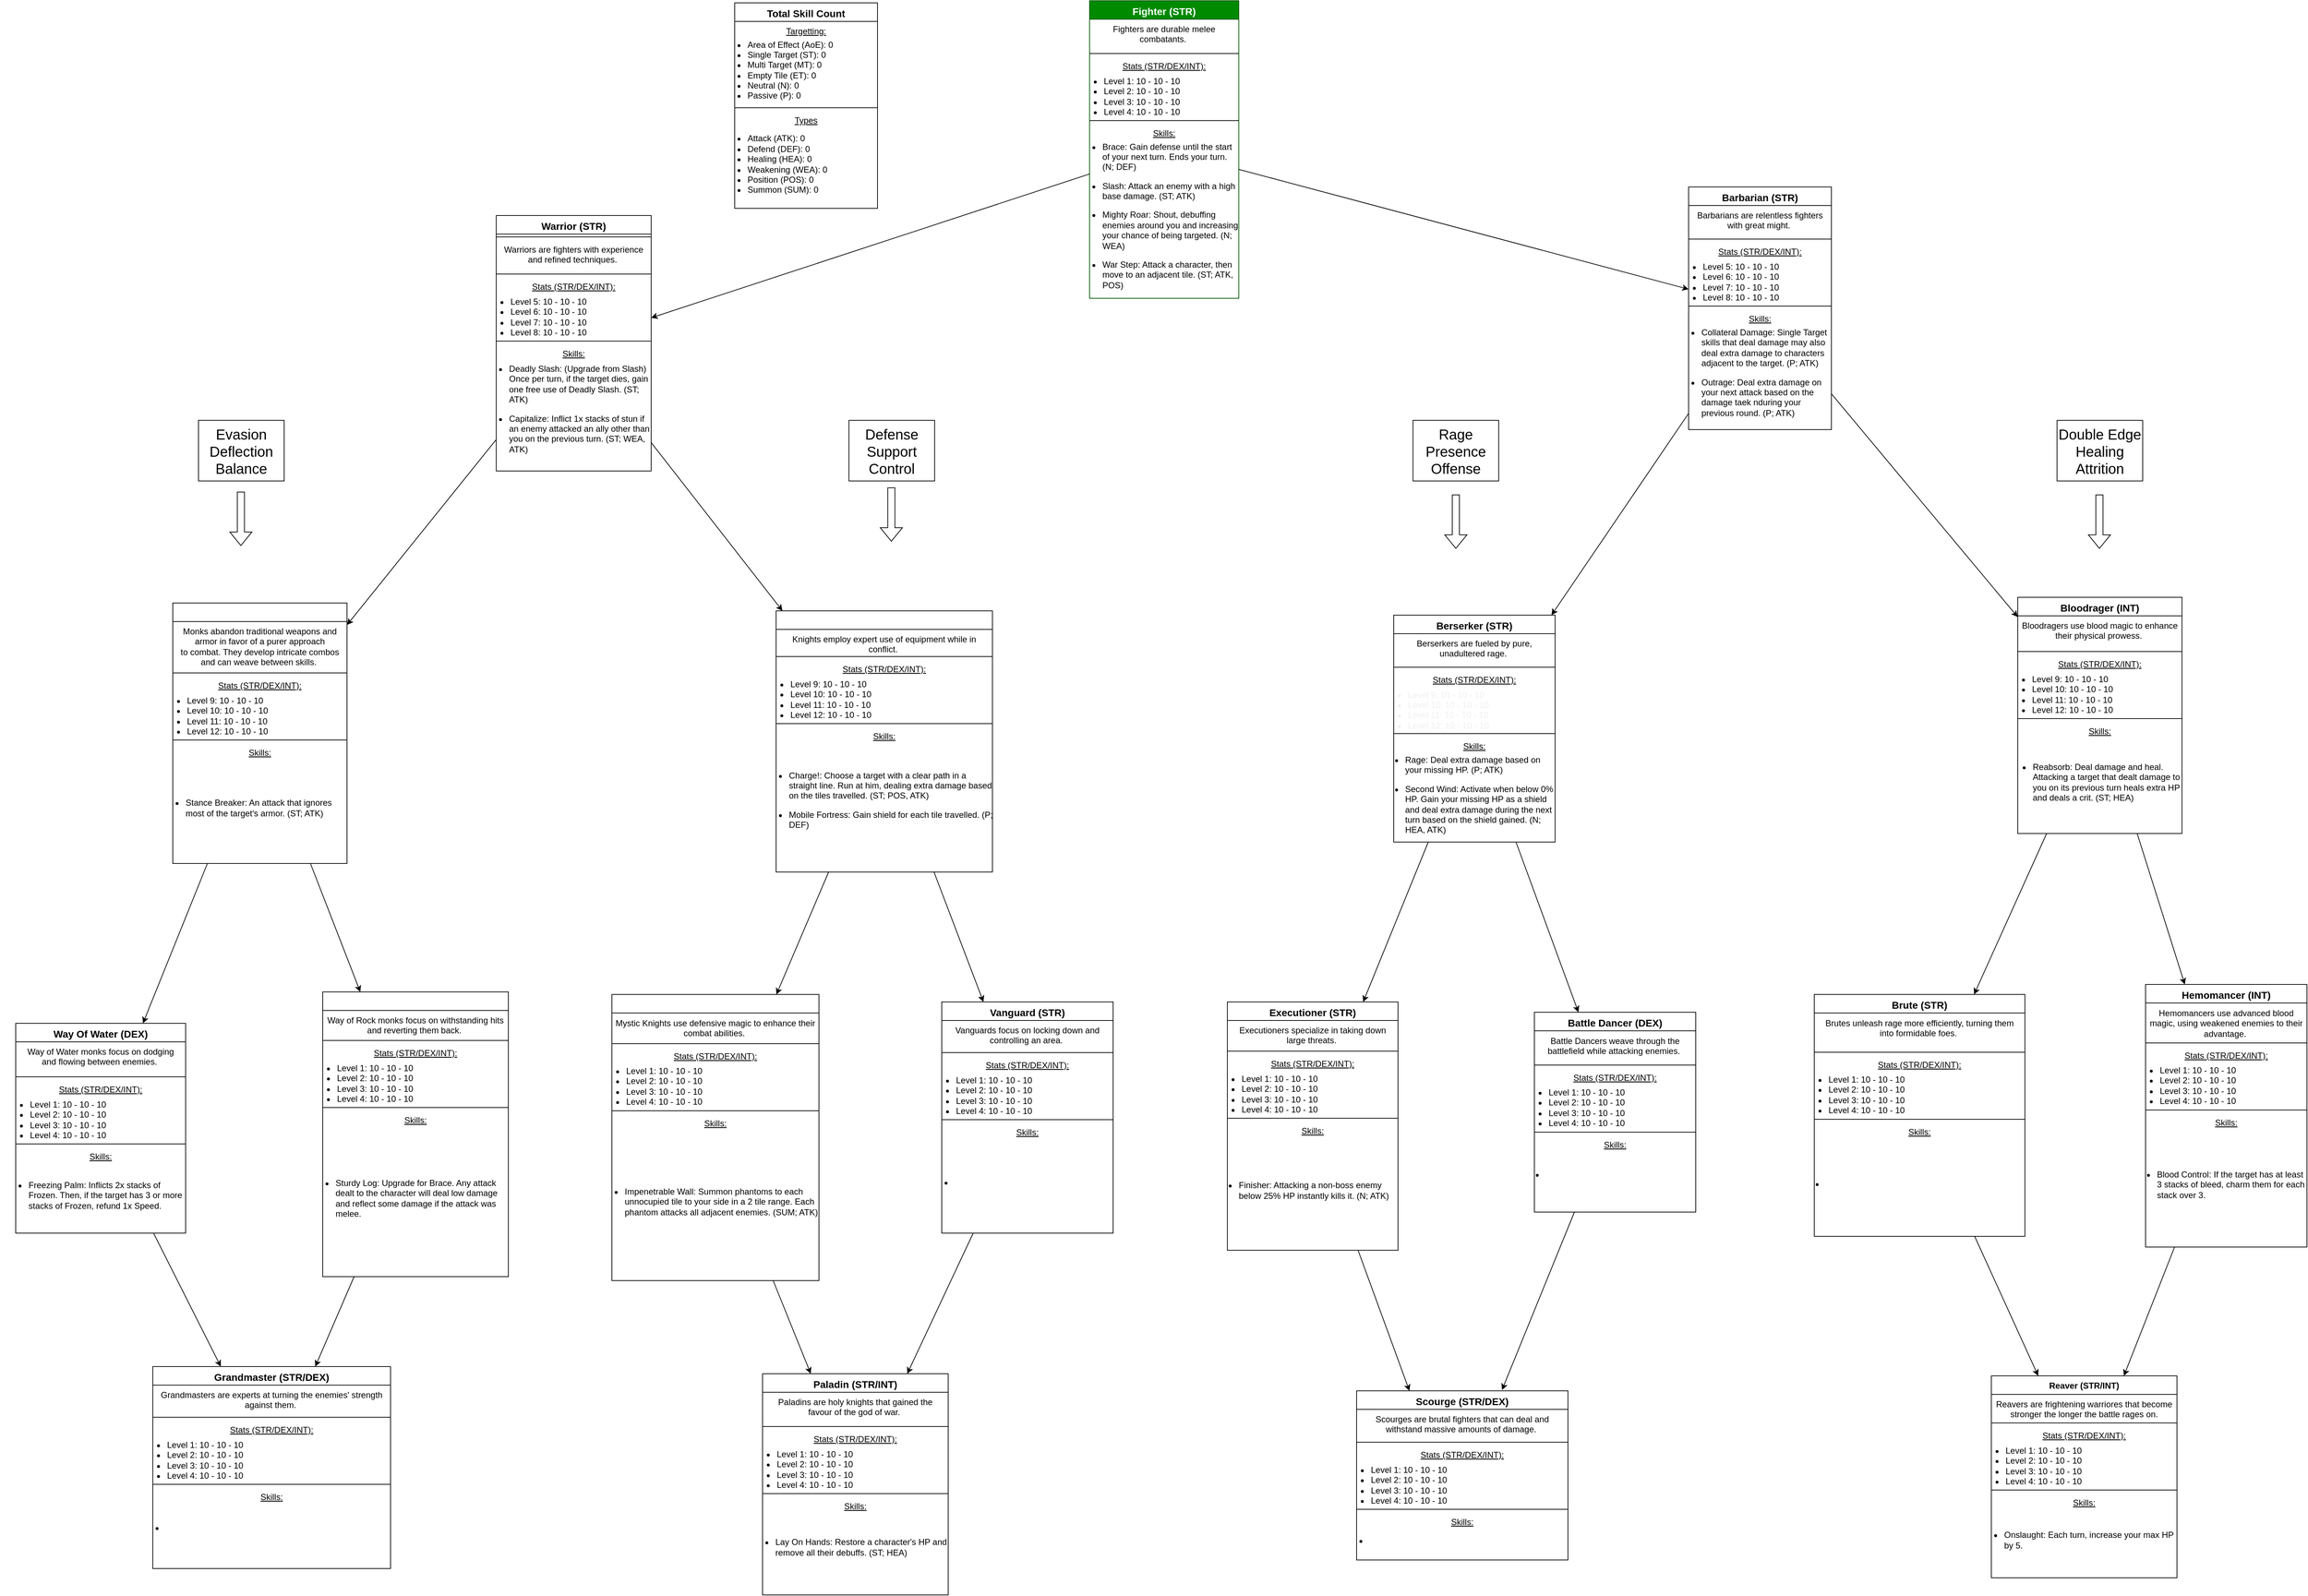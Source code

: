 <mxfile version="24.0.4" type="device">
  <diagram id="C5RBs43oDa-KdzZeNtuy" name="Page-1">
    <mxGraphModel dx="3447" dy="1041" grid="0" gridSize="10" guides="1" tooltips="1" connect="1" arrows="1" fold="1" page="1" pageScale="1" pageWidth="827" pageHeight="1169" math="0" shadow="0">
      <root>
        <mxCell id="WIyWlLk6GJQsqaUBKTNV-0" />
        <mxCell id="WIyWlLk6GJQsqaUBKTNV-1" parent="WIyWlLk6GJQsqaUBKTNV-0" />
        <mxCell id="zkfFHV4jXpPFQw0GAbJ--0" value="Fighter (STR)" style="swimlane;fontStyle=1;align=center;verticalAlign=top;childLayout=stackLayout;horizontal=1;startSize=26;horizontalStack=0;resizeParent=1;resizeLast=0;collapsible=1;marginBottom=0;rounded=0;shadow=0;strokeWidth=1;fontSize=14;fillColor=#008a00;fontColor=#ffffff;strokeColor=#005700;" parent="WIyWlLk6GJQsqaUBKTNV-1" vertex="1">
          <mxGeometry x="-99" y="49" width="209" height="417" as="geometry">
            <mxRectangle x="230" y="140" width="160" height="26" as="alternateBounds" />
          </mxGeometry>
        </mxCell>
        <mxCell id="u42fgVE65Rf_uUiQ0a6k-40" value="Fighters are durable melee combatants. " style="text;align=center;verticalAlign=top;spacingLeft=4;spacingRight=4;overflow=hidden;rotatable=0;points=[[0,0.5],[1,0.5]];portConstraint=eastwest;rounded=0;fillColor=none;fontStyle=0;whiteSpace=wrap;" parent="zkfFHV4jXpPFQw0GAbJ--0" vertex="1">
          <mxGeometry y="26" width="209" height="44" as="geometry" />
        </mxCell>
        <mxCell id="u42fgVE65Rf_uUiQ0a6k-41" value="" style="line;html=1;strokeWidth=1;align=left;verticalAlign=middle;spacingTop=-1;spacingLeft=3;spacingRight=3;rotatable=0;labelPosition=right;points=[];portConstraint=eastwest;" parent="zkfFHV4jXpPFQw0GAbJ--0" vertex="1">
          <mxGeometry y="70" width="209" height="8" as="geometry" />
        </mxCell>
        <mxCell id="zkfFHV4jXpPFQw0GAbJ--1" value="Stats (STR/DEX/INT):&#xa;" style="text;align=center;verticalAlign=top;spacingLeft=4;spacingRight=4;overflow=hidden;rotatable=0;points=[[0,0.5],[1,0.5]];portConstraint=eastwest;rounded=0;fillColor=none;fontStyle=4" parent="zkfFHV4jXpPFQw0GAbJ--0" vertex="1">
          <mxGeometry y="78" width="209" height="26" as="geometry" />
        </mxCell>
        <mxCell id="u42fgVE65Rf_uUiQ0a6k-28" value="&lt;ul&gt;&lt;li&gt;Level 1: 10 - 10 - 10&lt;/li&gt;&lt;li&gt;Level 2:&amp;nbsp;10 - 10 - 10&lt;/li&gt;&lt;li&gt;Level 3:&amp;nbsp;10 - 10 - 10&lt;/li&gt;&lt;li&gt;Level 4:&amp;nbsp;10 - 10 - 10&lt;/li&gt;&lt;/ul&gt;" style="text;strokeColor=none;fillColor=none;html=1;whiteSpace=wrap;verticalAlign=middle;overflow=hidden;spacingTop=-13;spacingLeft=-22;" parent="zkfFHV4jXpPFQw0GAbJ--0" vertex="1">
          <mxGeometry y="104" width="209" height="60" as="geometry" />
        </mxCell>
        <mxCell id="zkfFHV4jXpPFQw0GAbJ--4" value="" style="line;html=1;strokeWidth=1;align=left;verticalAlign=middle;spacingTop=-1;spacingLeft=3;spacingRight=3;rotatable=0;labelPosition=right;points=[];portConstraint=eastwest;" parent="zkfFHV4jXpPFQw0GAbJ--0" vertex="1">
          <mxGeometry y="164" width="209" height="8" as="geometry" />
        </mxCell>
        <mxCell id="u42fgVE65Rf_uUiQ0a6k-29" value="Skills:" style="text;align=center;verticalAlign=top;spacingLeft=4;spacingRight=4;overflow=hidden;rotatable=0;points=[[0,0.5],[1,0.5]];portConstraint=eastwest;rounded=0;fillColor=none;fontStyle=4" parent="zkfFHV4jXpPFQw0GAbJ--0" vertex="1">
          <mxGeometry y="172" width="209" height="26" as="geometry" />
        </mxCell>
        <mxCell id="u42fgVE65Rf_uUiQ0a6k-30" value="&lt;ul&gt;&lt;li&gt;Brace: Gain defense until the start of your next turn. Ends your turn. (N; DEF)&lt;/li&gt;&lt;/ul&gt;&lt;ul&gt;&lt;li&gt;&lt;span style=&quot;background-color: initial;&quot;&gt;Slash: Attack an enemy with a high base damage. (ST; ATK)&lt;/span&gt;&lt;/li&gt;&lt;/ul&gt;&lt;ul&gt;&lt;li&gt;&lt;span style=&quot;background-color: initial;&quot;&gt;Mighty Roar: Shout, debuffing enemies around you and increasing your chance of being targeted. (N; WEA)&lt;/span&gt;&lt;/li&gt;&lt;/ul&gt;&lt;ul&gt;&lt;li&gt;&lt;span style=&quot;background-color: initial;&quot;&gt;War Step: Attack a character, then move to an adjacent tile. (ST; ATK, POS)&lt;/span&gt;&lt;br&gt;&lt;/li&gt;&lt;/ul&gt;" style="text;strokeColor=none;fillColor=none;html=1;whiteSpace=wrap;verticalAlign=middle;overflow=hidden;spacingTop=-13;spacingLeft=-22;spacing=0;" parent="zkfFHV4jXpPFQw0GAbJ--0" vertex="1">
          <mxGeometry y="198" width="209" height="219" as="geometry" />
        </mxCell>
        <mxCell id="u42fgVE65Rf_uUiQ0a6k-38" value="" style="endArrow=classic;html=1;rounded=0;" parent="WIyWlLk6GJQsqaUBKTNV-1" source="zkfFHV4jXpPFQw0GAbJ--0" target="u42fgVE65Rf_uUiQ0a6k-42" edge="1">
          <mxGeometry width="50" height="50" relative="1" as="geometry">
            <mxPoint x="190" y="460" as="sourcePoint" />
            <mxPoint x="202.647" y="460" as="targetPoint" />
          </mxGeometry>
        </mxCell>
        <mxCell id="u42fgVE65Rf_uUiQ0a6k-42" value="Warrior (STR)" style="swimlane;fontStyle=1;align=center;verticalAlign=top;childLayout=stackLayout;horizontal=1;startSize=26;horizontalStack=0;resizeParent=1;resizeLast=0;collapsible=1;marginBottom=0;rounded=0;shadow=0;strokeWidth=1;fontSize=14;" parent="WIyWlLk6GJQsqaUBKTNV-1" vertex="1">
          <mxGeometry x="-930" y="350" width="217" height="358" as="geometry">
            <mxRectangle x="230" y="140" width="160" height="26" as="alternateBounds" />
          </mxGeometry>
        </mxCell>
        <mxCell id="u42fgVE65Rf_uUiQ0a6k-44" value="" style="line;html=1;strokeWidth=1;align=left;verticalAlign=middle;spacingTop=-1;spacingLeft=3;spacingRight=3;rotatable=0;labelPosition=right;points=[];portConstraint=eastwest;" parent="u42fgVE65Rf_uUiQ0a6k-42" vertex="1">
          <mxGeometry y="26" width="217" height="8" as="geometry" />
        </mxCell>
        <mxCell id="u42fgVE65Rf_uUiQ0a6k-43" value="Warriors are fighters with experience and refined techniques. " style="text;align=center;verticalAlign=top;spacingLeft=4;spacingRight=4;overflow=hidden;rotatable=0;points=[[0,0.5],[1,0.5]];portConstraint=eastwest;rounded=0;fillColor=none;fontStyle=0;whiteSpace=wrap;" parent="u42fgVE65Rf_uUiQ0a6k-42" vertex="1">
          <mxGeometry y="34" width="217" height="44" as="geometry" />
        </mxCell>
        <mxCell id="u42fgVE65Rf_uUiQ0a6k-248" value="" style="line;html=1;strokeWidth=1;align=left;verticalAlign=middle;spacingTop=-1;spacingLeft=3;spacingRight=3;rotatable=0;labelPosition=right;points=[];portConstraint=eastwest;" parent="u42fgVE65Rf_uUiQ0a6k-42" vertex="1">
          <mxGeometry y="78" width="217" height="8" as="geometry" />
        </mxCell>
        <mxCell id="u42fgVE65Rf_uUiQ0a6k-45" value="Stats (STR/DEX/INT):&#xa;" style="text;align=center;verticalAlign=top;spacingLeft=4;spacingRight=4;overflow=hidden;rotatable=0;points=[[0,0.5],[1,0.5]];portConstraint=eastwest;rounded=0;fillColor=none;fontStyle=4" parent="u42fgVE65Rf_uUiQ0a6k-42" vertex="1">
          <mxGeometry y="86" width="217" height="26" as="geometry" />
        </mxCell>
        <mxCell id="u42fgVE65Rf_uUiQ0a6k-46" value="&lt;ul&gt;&lt;li&gt;Level 5: 10 - 10 - 10&lt;/li&gt;&lt;li&gt;Level 6:&amp;nbsp;10 - 10 - 10&lt;/li&gt;&lt;li&gt;Level 7:&amp;nbsp;10 - 10 - 10&lt;/li&gt;&lt;li&gt;Level 8:&amp;nbsp;10 - 10 - 10&lt;/li&gt;&lt;/ul&gt;" style="text;strokeColor=none;fillColor=none;html=1;whiteSpace=wrap;verticalAlign=middle;overflow=hidden;spacingTop=-13;spacingLeft=-22;" parent="u42fgVE65Rf_uUiQ0a6k-42" vertex="1">
          <mxGeometry y="112" width="217" height="60" as="geometry" />
        </mxCell>
        <mxCell id="u42fgVE65Rf_uUiQ0a6k-47" value="" style="line;html=1;strokeWidth=1;align=left;verticalAlign=middle;spacingTop=-1;spacingLeft=3;spacingRight=3;rotatable=0;labelPosition=right;points=[];portConstraint=eastwest;" parent="u42fgVE65Rf_uUiQ0a6k-42" vertex="1">
          <mxGeometry y="172" width="217" height="8" as="geometry" />
        </mxCell>
        <mxCell id="u42fgVE65Rf_uUiQ0a6k-48" value="Skills:" style="text;align=center;verticalAlign=top;spacingLeft=4;spacingRight=4;overflow=hidden;rotatable=0;points=[[0,0.5],[1,0.5]];portConstraint=eastwest;rounded=0;fillColor=none;fontStyle=4" parent="u42fgVE65Rf_uUiQ0a6k-42" vertex="1">
          <mxGeometry y="180" width="217" height="26" as="geometry" />
        </mxCell>
        <mxCell id="u42fgVE65Rf_uUiQ0a6k-49" value="&lt;ul&gt;&lt;li&gt;Deadly Slash: (Upgrade from Slash) Once per turn, if the target dies, gain one free use of Deadly Slash. (ST; ATK)&lt;/li&gt;&lt;/ul&gt;&lt;ul&gt;&lt;li&gt;Capitalize: Inflict 1x stacks of stun if an enemy attacked an ally other than you on the previous turn. (ST; WEA, ATK)&lt;/li&gt;&lt;/ul&gt;" style="text;strokeColor=none;fillColor=none;html=1;whiteSpace=wrap;verticalAlign=middle;overflow=hidden;spacingTop=-13;spacingLeft=-22;spacing=0;" parent="u42fgVE65Rf_uUiQ0a6k-42" vertex="1">
          <mxGeometry y="206" width="217" height="142" as="geometry" />
        </mxCell>
        <mxCell id="u42fgVE65Rf_uUiQ0a6k-50" value="Barbarian (STR)" style="swimlane;fontStyle=1;align=center;verticalAlign=top;childLayout=stackLayout;horizontal=1;startSize=26;horizontalStack=0;resizeParent=1;resizeLast=0;collapsible=1;marginBottom=0;rounded=0;shadow=0;strokeWidth=1;fontSize=14;" parent="WIyWlLk6GJQsqaUBKTNV-1" vertex="1">
          <mxGeometry x="740" y="310" width="200" height="340" as="geometry">
            <mxRectangle x="230" y="140" width="160" height="26" as="alternateBounds" />
          </mxGeometry>
        </mxCell>
        <mxCell id="u42fgVE65Rf_uUiQ0a6k-51" value="Barbarians are relentless fighters with great might. " style="text;align=center;verticalAlign=top;spacingLeft=4;spacingRight=4;overflow=hidden;rotatable=0;points=[[0,0.5],[1,0.5]];portConstraint=eastwest;rounded=0;fillColor=none;fontStyle=0;whiteSpace=wrap;" parent="u42fgVE65Rf_uUiQ0a6k-50" vertex="1">
          <mxGeometry y="26" width="200" height="43" as="geometry" />
        </mxCell>
        <mxCell id="u42fgVE65Rf_uUiQ0a6k-52" value="" style="line;html=1;strokeWidth=1;align=left;verticalAlign=middle;spacingTop=-1;spacingLeft=3;spacingRight=3;rotatable=0;labelPosition=right;points=[];portConstraint=eastwest;" parent="u42fgVE65Rf_uUiQ0a6k-50" vertex="1">
          <mxGeometry y="69" width="200" height="8" as="geometry" />
        </mxCell>
        <mxCell id="u42fgVE65Rf_uUiQ0a6k-53" value="Stats (STR/DEX/INT):&#xa;" style="text;align=center;verticalAlign=top;spacingLeft=4;spacingRight=4;overflow=hidden;rotatable=0;points=[[0,0.5],[1,0.5]];portConstraint=eastwest;rounded=0;fillColor=none;fontStyle=4" parent="u42fgVE65Rf_uUiQ0a6k-50" vertex="1">
          <mxGeometry y="77" width="200" height="26" as="geometry" />
        </mxCell>
        <mxCell id="u42fgVE65Rf_uUiQ0a6k-54" value="&lt;ul&gt;&lt;li&gt;Level 5: 10 - 10 - 10&lt;/li&gt;&lt;li&gt;Level 6:&amp;nbsp;10 - 10 - 10&lt;/li&gt;&lt;li&gt;Level 7:&amp;nbsp;10 - 10 - 10&lt;/li&gt;&lt;li&gt;Level 8:&amp;nbsp;10 - 10 - 10&lt;/li&gt;&lt;/ul&gt;" style="text;strokeColor=none;fillColor=none;html=1;whiteSpace=wrap;verticalAlign=middle;overflow=hidden;spacingTop=-13;spacingLeft=-22;" parent="u42fgVE65Rf_uUiQ0a6k-50" vertex="1">
          <mxGeometry y="103" width="200" height="60" as="geometry" />
        </mxCell>
        <mxCell id="u42fgVE65Rf_uUiQ0a6k-55" value="" style="line;html=1;strokeWidth=1;align=left;verticalAlign=middle;spacingTop=-1;spacingLeft=3;spacingRight=3;rotatable=0;labelPosition=right;points=[];portConstraint=eastwest;" parent="u42fgVE65Rf_uUiQ0a6k-50" vertex="1">
          <mxGeometry y="163" width="200" height="8" as="geometry" />
        </mxCell>
        <mxCell id="u42fgVE65Rf_uUiQ0a6k-56" value="Skills:" style="text;align=center;verticalAlign=top;spacingLeft=4;spacingRight=4;overflow=hidden;rotatable=0;points=[[0,0.5],[1,0.5]];portConstraint=eastwest;rounded=0;fillColor=none;fontStyle=4" parent="u42fgVE65Rf_uUiQ0a6k-50" vertex="1">
          <mxGeometry y="171" width="200" height="26" as="geometry" />
        </mxCell>
        <mxCell id="u42fgVE65Rf_uUiQ0a6k-57" value="&lt;ul&gt;&lt;li&gt;Collateral Damage: Single Target skills that deal damage may also deal extra damage to characters adjacent to the target. (P; ATK)&lt;/li&gt;&lt;/ul&gt;&lt;ul&gt;&lt;li&gt;Outrage: Deal extra damage on your next attack based on the damage taek nduring your previous round. (P; ATK)&lt;/li&gt;&lt;/ul&gt;" style="text;strokeColor=none;fillColor=none;html=1;whiteSpace=wrap;verticalAlign=middle;overflow=hidden;spacingTop=-13;spacingLeft=-22;spacing=0;" parent="u42fgVE65Rf_uUiQ0a6k-50" vertex="1">
          <mxGeometry y="197" width="200" height="132" as="geometry" />
        </mxCell>
        <mxCell id="u42fgVE65Rf_uUiQ0a6k-58" value="" style="endArrow=classic;html=1;rounded=0;" parent="WIyWlLk6GJQsqaUBKTNV-1" source="zkfFHV4jXpPFQw0GAbJ--0" target="u42fgVE65Rf_uUiQ0a6k-50" edge="1">
          <mxGeometry width="50" height="50" relative="1" as="geometry">
            <mxPoint x="500" y="320" as="sourcePoint" />
            <mxPoint x="550" y="270" as="targetPoint" />
          </mxGeometry>
        </mxCell>
        <mxCell id="u42fgVE65Rf_uUiQ0a6k-59" value="Monk (DEX)" style="swimlane;fontStyle=1;align=center;verticalAlign=top;childLayout=stackLayout;horizontal=1;startSize=26;horizontalStack=0;resizeParent=1;resizeLast=0;collapsible=1;marginBottom=0;rounded=0;shadow=0;strokeWidth=1;fontSize=14;fontColor=#ffffff;" parent="WIyWlLk6GJQsqaUBKTNV-1" vertex="1">
          <mxGeometry x="-1383" y="893" width="244" height="365" as="geometry">
            <mxRectangle x="230" y="140" width="160" height="26" as="alternateBounds" />
          </mxGeometry>
        </mxCell>
        <mxCell id="u42fgVE65Rf_uUiQ0a6k-60" value="Monks abandon traditional weapons and armor in favor of a purer approach&#xa; to combat. They develop intricate combos and can weave between skills. " style="text;align=center;verticalAlign=top;spacingLeft=4;spacingRight=4;overflow=hidden;rotatable=0;points=[[0,0.5],[1,0.5]];portConstraint=eastwest;rounded=0;fillColor=none;fontStyle=0;whiteSpace=wrap;" parent="u42fgVE65Rf_uUiQ0a6k-59" vertex="1">
          <mxGeometry y="26" width="244" height="68" as="geometry" />
        </mxCell>
        <mxCell id="u42fgVE65Rf_uUiQ0a6k-61" value="" style="line;html=1;strokeWidth=1;align=left;verticalAlign=middle;spacingTop=-1;spacingLeft=3;spacingRight=3;rotatable=0;labelPosition=right;points=[];portConstraint=eastwest;" parent="u42fgVE65Rf_uUiQ0a6k-59" vertex="1">
          <mxGeometry y="94" width="244" height="8" as="geometry" />
        </mxCell>
        <mxCell id="u42fgVE65Rf_uUiQ0a6k-62" value="Stats (STR/DEX/INT):&#xa;" style="text;align=center;verticalAlign=top;spacingLeft=4;spacingRight=4;overflow=hidden;rotatable=0;points=[[0,0.5],[1,0.5]];portConstraint=eastwest;rounded=0;fillColor=none;fontStyle=4" parent="u42fgVE65Rf_uUiQ0a6k-59" vertex="1">
          <mxGeometry y="102" width="244" height="26" as="geometry" />
        </mxCell>
        <mxCell id="u42fgVE65Rf_uUiQ0a6k-63" value="&lt;ul&gt;&lt;li&gt;Level 9: 10 - 10 - 10&lt;/li&gt;&lt;li&gt;Level 10:&amp;nbsp;10 - 10 - 10&lt;/li&gt;&lt;li&gt;Level 11: 10 - 10 - 10&lt;/li&gt;&lt;li&gt;Level 12:&amp;nbsp;10 - 10 - 10&lt;/li&gt;&lt;/ul&gt;" style="text;strokeColor=none;fillColor=none;html=1;whiteSpace=wrap;verticalAlign=middle;overflow=hidden;spacingTop=-13;spacingLeft=-22;" parent="u42fgVE65Rf_uUiQ0a6k-59" vertex="1">
          <mxGeometry y="128" width="244" height="60" as="geometry" />
        </mxCell>
        <mxCell id="u42fgVE65Rf_uUiQ0a6k-64" value="" style="line;html=1;strokeWidth=1;align=left;verticalAlign=middle;spacingTop=-1;spacingLeft=3;spacingRight=3;rotatable=0;labelPosition=right;points=[];portConstraint=eastwest;" parent="u42fgVE65Rf_uUiQ0a6k-59" vertex="1">
          <mxGeometry y="188" width="244" height="8" as="geometry" />
        </mxCell>
        <mxCell id="u42fgVE65Rf_uUiQ0a6k-65" value="Skills:" style="text;align=center;verticalAlign=top;spacingLeft=4;spacingRight=4;overflow=hidden;rotatable=0;points=[[0,0.5],[1,0.5]];portConstraint=eastwest;rounded=0;fillColor=none;fontStyle=4" parent="u42fgVE65Rf_uUiQ0a6k-59" vertex="1">
          <mxGeometry y="196" width="244" height="26" as="geometry" />
        </mxCell>
        <mxCell id="u42fgVE65Rf_uUiQ0a6k-66" value="&lt;ul&gt;&lt;li&gt;Stance Breaker: An attack that ignores most of the target&#39;s armor. (ST; ATK)&lt;/li&gt;&lt;/ul&gt;" style="text;strokeColor=none;fillColor=none;html=1;whiteSpace=wrap;verticalAlign=middle;overflow=hidden;spacingTop=-13;spacingLeft=-22;spacing=0;" parent="u42fgVE65Rf_uUiQ0a6k-59" vertex="1">
          <mxGeometry y="222" width="244" height="143" as="geometry" />
        </mxCell>
        <mxCell id="u42fgVE65Rf_uUiQ0a6k-67" value="" style="endArrow=classic;html=1;rounded=0;" parent="WIyWlLk6GJQsqaUBKTNV-1" source="u42fgVE65Rf_uUiQ0a6k-42" target="u42fgVE65Rf_uUiQ0a6k-59" edge="1">
          <mxGeometry width="50" height="50" relative="1" as="geometry">
            <mxPoint x="-400" y="660" as="sourcePoint" />
            <mxPoint x="-341.121" y="1000" as="targetPoint" />
          </mxGeometry>
        </mxCell>
        <mxCell id="u42fgVE65Rf_uUiQ0a6k-68" value="Knight (STR)" style="swimlane;fontStyle=1;align=center;verticalAlign=top;childLayout=stackLayout;horizontal=1;startSize=26;horizontalStack=0;resizeParent=1;resizeLast=0;collapsible=1;marginBottom=0;rounded=0;shadow=0;strokeWidth=1;fontSize=14;fontColor=#ffffff;" parent="WIyWlLk6GJQsqaUBKTNV-1" vertex="1">
          <mxGeometry x="-538" y="904" width="303" height="366" as="geometry">
            <mxRectangle x="230" y="140" width="160" height="26" as="alternateBounds" />
          </mxGeometry>
        </mxCell>
        <mxCell id="u42fgVE65Rf_uUiQ0a6k-69" value="Knights employ expert use of equipment while in conflict. " style="text;align=center;verticalAlign=top;spacingLeft=4;spacingRight=4;overflow=hidden;rotatable=0;points=[[0,0.5],[1,0.5]];portConstraint=eastwest;rounded=0;fillColor=none;fontStyle=0;whiteSpace=wrap;" parent="u42fgVE65Rf_uUiQ0a6k-68" vertex="1">
          <mxGeometry y="26" width="303" height="34" as="geometry" />
        </mxCell>
        <mxCell id="u42fgVE65Rf_uUiQ0a6k-70" value="" style="line;html=1;strokeWidth=1;align=left;verticalAlign=middle;spacingTop=-1;spacingLeft=3;spacingRight=3;rotatable=0;labelPosition=right;points=[];portConstraint=eastwest;" parent="u42fgVE65Rf_uUiQ0a6k-68" vertex="1">
          <mxGeometry y="60" width="303" height="8" as="geometry" />
        </mxCell>
        <mxCell id="u42fgVE65Rf_uUiQ0a6k-71" value="Stats (STR/DEX/INT):&#xa;" style="text;align=center;verticalAlign=top;spacingLeft=4;spacingRight=4;overflow=hidden;rotatable=0;points=[[0,0.5],[1,0.5]];portConstraint=eastwest;rounded=0;fillColor=none;fontStyle=4" parent="u42fgVE65Rf_uUiQ0a6k-68" vertex="1">
          <mxGeometry y="68" width="303" height="26" as="geometry" />
        </mxCell>
        <mxCell id="u42fgVE65Rf_uUiQ0a6k-72" value="&lt;ul&gt;&lt;li&gt;Level 9: 10 - 10 - 10&lt;/li&gt;&lt;li&gt;Level 10:&amp;nbsp;10 - 10 - 10&lt;/li&gt;&lt;li&gt;Level 11: 10 - 10 - 10&lt;/li&gt;&lt;li&gt;Level 12:&amp;nbsp;10 - 10 - 10&lt;/li&gt;&lt;/ul&gt;" style="text;strokeColor=none;fillColor=none;html=1;whiteSpace=wrap;verticalAlign=middle;overflow=hidden;spacingTop=-13;spacingLeft=-22;" parent="u42fgVE65Rf_uUiQ0a6k-68" vertex="1">
          <mxGeometry y="94" width="303" height="60" as="geometry" />
        </mxCell>
        <mxCell id="u42fgVE65Rf_uUiQ0a6k-73" value="" style="line;html=1;strokeWidth=1;align=left;verticalAlign=middle;spacingTop=-1;spacingLeft=3;spacingRight=3;rotatable=0;labelPosition=right;points=[];portConstraint=eastwest;" parent="u42fgVE65Rf_uUiQ0a6k-68" vertex="1">
          <mxGeometry y="154" width="303" height="8" as="geometry" />
        </mxCell>
        <mxCell id="u42fgVE65Rf_uUiQ0a6k-74" value="Skills:" style="text;align=center;verticalAlign=top;spacingLeft=4;spacingRight=4;overflow=hidden;rotatable=0;points=[[0,0.5],[1,0.5]];portConstraint=eastwest;rounded=0;fillColor=none;fontStyle=4" parent="u42fgVE65Rf_uUiQ0a6k-68" vertex="1">
          <mxGeometry y="162" width="303" height="26" as="geometry" />
        </mxCell>
        <mxCell id="u42fgVE65Rf_uUiQ0a6k-75" value="&lt;ul&gt;&lt;li&gt;Charge!: Choose a target with a clear path in a straight line. Run at him, dealing extra damage based on the tiles travelled. (ST; POS, ATK)&lt;/li&gt;&lt;/ul&gt;&lt;ul&gt;&lt;li&gt;Mobile Fortress: Gain shield for each tile travelled. (P; DEF)&lt;/li&gt;&lt;/ul&gt;" style="text;html=1;whiteSpace=wrap;verticalAlign=middle;overflow=hidden;spacingTop=-13;spacingLeft=-22;spacing=0;glass=0;shadow=0;textShadow=0;labelBackgroundColor=none;" parent="u42fgVE65Rf_uUiQ0a6k-68" vertex="1">
          <mxGeometry y="188" width="303" height="166" as="geometry" />
        </mxCell>
        <mxCell id="u42fgVE65Rf_uUiQ0a6k-86" value="" style="endArrow=classic;html=1;rounded=0;" parent="WIyWlLk6GJQsqaUBKTNV-1" source="u42fgVE65Rf_uUiQ0a6k-42" target="u42fgVE65Rf_uUiQ0a6k-68" edge="1">
          <mxGeometry width="50" height="50" relative="1" as="geometry">
            <mxPoint x="-50" y="920" as="sourcePoint" />
            <mxPoint y="870" as="targetPoint" />
          </mxGeometry>
        </mxCell>
        <mxCell id="u42fgVE65Rf_uUiQ0a6k-89" value="Berserker (STR)" style="swimlane;fontStyle=1;align=center;verticalAlign=top;childLayout=stackLayout;horizontal=1;startSize=26;horizontalStack=0;resizeParent=1;resizeLast=0;collapsible=1;marginBottom=0;rounded=0;shadow=0;strokeWidth=1;fontSize=14;" parent="WIyWlLk6GJQsqaUBKTNV-1" vertex="1">
          <mxGeometry x="327" y="910" width="226" height="318" as="geometry">
            <mxRectangle x="230" y="140" width="160" height="26" as="alternateBounds" />
          </mxGeometry>
        </mxCell>
        <mxCell id="u42fgVE65Rf_uUiQ0a6k-90" value="Berserkers are fueled by pure, unadultered rage. " style="text;align=center;verticalAlign=top;spacingLeft=4;spacingRight=4;overflow=hidden;rotatable=0;points=[[0,0.5],[1,0.5]];portConstraint=eastwest;rounded=0;fillColor=none;fontStyle=0;whiteSpace=wrap;" parent="u42fgVE65Rf_uUiQ0a6k-89" vertex="1">
          <mxGeometry y="26" width="226" height="43" as="geometry" />
        </mxCell>
        <mxCell id="u42fgVE65Rf_uUiQ0a6k-91" value="" style="line;html=1;strokeWidth=1;align=left;verticalAlign=middle;spacingTop=-1;spacingLeft=3;spacingRight=3;rotatable=0;labelPosition=right;points=[];portConstraint=eastwest;" parent="u42fgVE65Rf_uUiQ0a6k-89" vertex="1">
          <mxGeometry y="69" width="226" height="8" as="geometry" />
        </mxCell>
        <mxCell id="u42fgVE65Rf_uUiQ0a6k-92" value="Stats (STR/DEX/INT):&#xa;" style="text;align=center;verticalAlign=top;spacingLeft=4;spacingRight=4;overflow=hidden;rotatable=0;points=[[0,0.5],[1,0.5]];portConstraint=eastwest;rounded=0;fillColor=none;fontStyle=4" parent="u42fgVE65Rf_uUiQ0a6k-89" vertex="1">
          <mxGeometry y="77" width="226" height="26" as="geometry" />
        </mxCell>
        <mxCell id="u42fgVE65Rf_uUiQ0a6k-93" value="&lt;ul style=&quot;border-color: rgb(0, 0, 0); color: rgb(240, 240, 240); font-family: Helvetica; font-size: 12px; font-style: normal; font-variant-ligatures: normal; font-variant-caps: normal; font-weight: 400; letter-spacing: normal; orphans: 2; text-align: left; text-indent: 0px; text-transform: none; widows: 2; word-spacing: 0px; -webkit-text-stroke-width: 0px; white-space: normal; text-decoration-thickness: initial; text-decoration-style: initial; text-decoration-color: initial;&quot;&gt;&lt;li style=&quot;border-color: rgb(0, 0, 0);&quot;&gt;Level 9: 10 - 10 - 10&lt;/li&gt;&lt;li style=&quot;border-color: rgb(0, 0, 0);&quot;&gt;Level 10:&amp;nbsp;10 - 10 - 10&lt;/li&gt;&lt;li style=&quot;border-color: rgb(0, 0, 0);&quot;&gt;Level 11: 10 - 10 - 10&lt;/li&gt;&lt;li style=&quot;border-color: rgb(0, 0, 0);&quot;&gt;Level 12:&amp;nbsp;10 - 10 - 10&lt;/li&gt;&lt;/ul&gt;" style="text;strokeColor=none;fillColor=none;html=1;whiteSpace=wrap;verticalAlign=middle;overflow=hidden;spacingTop=-13;spacingLeft=-22;labelBackgroundColor=none;" parent="u42fgVE65Rf_uUiQ0a6k-89" vertex="1">
          <mxGeometry y="103" width="226" height="59" as="geometry" />
        </mxCell>
        <mxCell id="u42fgVE65Rf_uUiQ0a6k-94" value="" style="line;html=1;strokeWidth=1;align=left;verticalAlign=middle;spacingTop=-1;spacingLeft=3;spacingRight=3;rotatable=0;labelPosition=right;points=[];portConstraint=eastwest;" parent="u42fgVE65Rf_uUiQ0a6k-89" vertex="1">
          <mxGeometry y="162" width="226" height="8" as="geometry" />
        </mxCell>
        <mxCell id="u42fgVE65Rf_uUiQ0a6k-95" value="Skills:" style="text;align=center;verticalAlign=top;spacingLeft=4;spacingRight=4;overflow=hidden;rotatable=0;points=[[0,0.5],[1,0.5]];portConstraint=eastwest;rounded=0;fillColor=none;fontStyle=4" parent="u42fgVE65Rf_uUiQ0a6k-89" vertex="1">
          <mxGeometry y="170" width="226" height="26" as="geometry" />
        </mxCell>
        <mxCell id="u42fgVE65Rf_uUiQ0a6k-96" value="&lt;ul&gt;&lt;li&gt;Rage: Deal extra damage based on your missing HP. (P; ATK)&lt;/li&gt;&lt;/ul&gt;&lt;ul&gt;&lt;li&gt;Second Wind: Activate when below 0% HP. Gain your missing HP as a shield and deal extra damage during the next turn based on the shield gained. (N; HEA, ATK)&lt;/li&gt;&lt;/ul&gt;" style="text;strokeColor=none;fillColor=none;html=1;whiteSpace=wrap;verticalAlign=middle;overflow=hidden;spacingTop=-13;spacingLeft=-24;spacing=0;horizontal=1;labelBackgroundColor=none;labelBorderColor=none;" parent="u42fgVE65Rf_uUiQ0a6k-89" vertex="1">
          <mxGeometry y="196" width="226" height="122" as="geometry" />
        </mxCell>
        <mxCell id="u42fgVE65Rf_uUiQ0a6k-97" value="" style="endArrow=classic;html=1;rounded=0;" parent="WIyWlLk6GJQsqaUBKTNV-1" source="u42fgVE65Rf_uUiQ0a6k-50" target="u42fgVE65Rf_uUiQ0a6k-89" edge="1">
          <mxGeometry width="50" height="50" relative="1" as="geometry">
            <mxPoint x="450" y="740" as="sourcePoint" />
            <mxPoint x="500" y="690" as="targetPoint" />
          </mxGeometry>
        </mxCell>
        <mxCell id="u42fgVE65Rf_uUiQ0a6k-98" value="Bloodrager (INT)" style="swimlane;fontStyle=1;align=center;verticalAlign=top;childLayout=stackLayout;horizontal=1;startSize=26;horizontalStack=0;resizeParent=1;resizeLast=0;collapsible=1;marginBottom=0;rounded=0;shadow=0;strokeWidth=1;fontSize=14;" parent="WIyWlLk6GJQsqaUBKTNV-1" vertex="1">
          <mxGeometry x="1201" y="885" width="230" height="331" as="geometry">
            <mxRectangle x="230" y="140" width="160" height="26" as="alternateBounds" />
          </mxGeometry>
        </mxCell>
        <mxCell id="u42fgVE65Rf_uUiQ0a6k-99" value="Bloodragers use blood magic to enhance their physical prowess. " style="text;align=center;verticalAlign=top;spacingLeft=4;spacingRight=4;overflow=hidden;rotatable=0;points=[[0,0.5],[1,0.5]];portConstraint=eastwest;rounded=0;fillColor=none;fontStyle=0;whiteSpace=wrap;" parent="u42fgVE65Rf_uUiQ0a6k-98" vertex="1">
          <mxGeometry y="26" width="230" height="46" as="geometry" />
        </mxCell>
        <mxCell id="u42fgVE65Rf_uUiQ0a6k-100" value="" style="line;html=1;strokeWidth=1;align=left;verticalAlign=middle;spacingTop=-1;spacingLeft=3;spacingRight=3;rotatable=0;labelPosition=right;points=[];portConstraint=eastwest;" parent="u42fgVE65Rf_uUiQ0a6k-98" vertex="1">
          <mxGeometry y="72" width="230" height="8" as="geometry" />
        </mxCell>
        <mxCell id="u42fgVE65Rf_uUiQ0a6k-101" value="Stats (STR/DEX/INT):&#xa;" style="text;align=center;verticalAlign=top;spacingLeft=4;spacingRight=4;overflow=hidden;rotatable=0;points=[[0,0.5],[1,0.5]];portConstraint=eastwest;rounded=0;fillColor=none;fontStyle=4" parent="u42fgVE65Rf_uUiQ0a6k-98" vertex="1">
          <mxGeometry y="80" width="230" height="26" as="geometry" />
        </mxCell>
        <mxCell id="u42fgVE65Rf_uUiQ0a6k-102" value="&lt;ul&gt;&lt;li&gt;Level 9: 10 - 10 - 10&lt;/li&gt;&lt;li&gt;Level 10:&amp;nbsp;10 - 10 - 10&lt;/li&gt;&lt;li&gt;Level 11: 10 - 10 - 10&lt;/li&gt;&lt;li&gt;Level 12:&amp;nbsp;10 - 10 - 10&lt;/li&gt;&lt;/ul&gt;" style="text;strokeColor=none;fillColor=none;html=1;whiteSpace=wrap;verticalAlign=middle;overflow=hidden;spacingTop=-13;spacingLeft=-22;" parent="u42fgVE65Rf_uUiQ0a6k-98" vertex="1">
          <mxGeometry y="106" width="230" height="60" as="geometry" />
        </mxCell>
        <mxCell id="u42fgVE65Rf_uUiQ0a6k-103" value="" style="line;html=1;strokeWidth=1;align=left;verticalAlign=middle;spacingTop=-1;spacingLeft=3;spacingRight=3;rotatable=0;labelPosition=right;points=[];portConstraint=eastwest;" parent="u42fgVE65Rf_uUiQ0a6k-98" vertex="1">
          <mxGeometry y="166" width="230" height="8" as="geometry" />
        </mxCell>
        <mxCell id="u42fgVE65Rf_uUiQ0a6k-104" value="Skills:" style="text;align=center;verticalAlign=top;spacingLeft=4;spacingRight=4;overflow=hidden;rotatable=0;points=[[0,0.5],[1,0.5]];portConstraint=eastwest;rounded=0;fillColor=none;fontStyle=4" parent="u42fgVE65Rf_uUiQ0a6k-98" vertex="1">
          <mxGeometry y="174" width="230" height="26" as="geometry" />
        </mxCell>
        <mxCell id="u42fgVE65Rf_uUiQ0a6k-105" value="&lt;ul&gt;&lt;li&gt;Reabsorb: Deal damage and heal. Attacking a target that dealt damage to you on its previous turn heals extra HP and deals a crit. (ST; HEA)&lt;/li&gt;&lt;/ul&gt;" style="text;strokeColor=none;fillColor=none;html=1;whiteSpace=wrap;verticalAlign=middle;overflow=hidden;spacingTop=-13;spacingLeft=-19;spacing=0;" parent="u42fgVE65Rf_uUiQ0a6k-98" vertex="1">
          <mxGeometry y="200" width="230" height="131" as="geometry" />
        </mxCell>
        <mxCell id="u42fgVE65Rf_uUiQ0a6k-106" value="" style="endArrow=classic;html=1;rounded=0;" parent="WIyWlLk6GJQsqaUBKTNV-1" source="u42fgVE65Rf_uUiQ0a6k-50" target="u42fgVE65Rf_uUiQ0a6k-98" edge="1">
          <mxGeometry width="50" height="50" relative="1" as="geometry">
            <mxPoint x="1040" y="820" as="sourcePoint" />
            <mxPoint x="1090" y="770" as="targetPoint" />
          </mxGeometry>
        </mxCell>
        <mxCell id="u42fgVE65Rf_uUiQ0a6k-107" value="Way Of Water (DEX)" style="swimlane;fontStyle=1;align=center;verticalAlign=top;childLayout=stackLayout;horizontal=1;startSize=26;horizontalStack=0;resizeParent=1;resizeLast=0;collapsible=1;marginBottom=0;rounded=0;shadow=0;strokeWidth=1;fontSize=14;" parent="WIyWlLk6GJQsqaUBKTNV-1" vertex="1">
          <mxGeometry x="-1603" y="1482" width="238" height="294" as="geometry">
            <mxRectangle x="230" y="140" width="160" height="26" as="alternateBounds" />
          </mxGeometry>
        </mxCell>
        <mxCell id="u42fgVE65Rf_uUiQ0a6k-108" value="Way of Water monks focus on dodging and flowing between enemies. " style="text;align=center;verticalAlign=top;spacingLeft=4;spacingRight=4;overflow=hidden;rotatable=0;points=[[0,0.5],[1,0.5]];portConstraint=eastwest;rounded=0;fillColor=none;fontStyle=0;whiteSpace=wrap;" parent="u42fgVE65Rf_uUiQ0a6k-107" vertex="1">
          <mxGeometry y="26" width="238" height="45" as="geometry" />
        </mxCell>
        <mxCell id="u42fgVE65Rf_uUiQ0a6k-109" value="" style="line;html=1;strokeWidth=1;align=left;verticalAlign=middle;spacingTop=-1;spacingLeft=3;spacingRight=3;rotatable=0;labelPosition=right;points=[];portConstraint=eastwest;" parent="u42fgVE65Rf_uUiQ0a6k-107" vertex="1">
          <mxGeometry y="71" width="238" height="8" as="geometry" />
        </mxCell>
        <mxCell id="u42fgVE65Rf_uUiQ0a6k-110" value="Stats (STR/DEX/INT):&#xa;" style="text;align=center;verticalAlign=top;spacingLeft=4;spacingRight=4;overflow=hidden;rotatable=0;points=[[0,0.5],[1,0.5]];portConstraint=eastwest;rounded=0;fillColor=none;fontStyle=4" parent="u42fgVE65Rf_uUiQ0a6k-107" vertex="1">
          <mxGeometry y="79" width="238" height="26" as="geometry" />
        </mxCell>
        <mxCell id="u42fgVE65Rf_uUiQ0a6k-111" value="&lt;ul&gt;&lt;li&gt;Level 1: 10 - 10 - 10&lt;/li&gt;&lt;li&gt;Level 2:&amp;nbsp;10 - 10 - 10&lt;/li&gt;&lt;li&gt;Level 3:&amp;nbsp;10 - 10 - 10&lt;/li&gt;&lt;li&gt;Level 4:&amp;nbsp;10 - 10 - 10&lt;/li&gt;&lt;/ul&gt;" style="text;strokeColor=none;fillColor=none;html=1;whiteSpace=wrap;verticalAlign=middle;overflow=hidden;spacingTop=-13;spacingLeft=-22;" parent="u42fgVE65Rf_uUiQ0a6k-107" vertex="1">
          <mxGeometry y="105" width="238" height="60" as="geometry" />
        </mxCell>
        <mxCell id="u42fgVE65Rf_uUiQ0a6k-112" value="" style="line;html=1;strokeWidth=1;align=left;verticalAlign=middle;spacingTop=-1;spacingLeft=3;spacingRight=3;rotatable=0;labelPosition=right;points=[];portConstraint=eastwest;" parent="u42fgVE65Rf_uUiQ0a6k-107" vertex="1">
          <mxGeometry y="165" width="238" height="8" as="geometry" />
        </mxCell>
        <mxCell id="u42fgVE65Rf_uUiQ0a6k-113" value="Skills:" style="text;align=center;verticalAlign=top;spacingLeft=4;spacingRight=4;overflow=hidden;rotatable=0;points=[[0,0.5],[1,0.5]];portConstraint=eastwest;rounded=0;fillColor=none;fontStyle=4" parent="u42fgVE65Rf_uUiQ0a6k-107" vertex="1">
          <mxGeometry y="173" width="238" height="28" as="geometry" />
        </mxCell>
        <mxCell id="u42fgVE65Rf_uUiQ0a6k-114" value="&lt;ul&gt;&lt;li&gt;Freezing Palm: Inflicts 2x stacks of Frozen. Then, if the target has 3 or more stacks of Frozen, refund 1x Speed.&lt;br&gt;&lt;/li&gt;&lt;/ul&gt;" style="text;strokeColor=none;fillColor=none;html=1;whiteSpace=wrap;verticalAlign=middle;overflow=hidden;spacingTop=-13;spacingLeft=-22;spacing=0;" parent="u42fgVE65Rf_uUiQ0a6k-107" vertex="1">
          <mxGeometry y="201" width="238" height="93" as="geometry" />
        </mxCell>
        <mxCell id="u42fgVE65Rf_uUiQ0a6k-115" value="" style="endArrow=classic;html=1;rounded=0;" parent="WIyWlLk6GJQsqaUBKTNV-1" source="u42fgVE65Rf_uUiQ0a6k-59" target="u42fgVE65Rf_uUiQ0a6k-107" edge="1">
          <mxGeometry width="50" height="50" relative="1" as="geometry">
            <mxPoint x="-1150" y="1170" as="sourcePoint" />
            <mxPoint x="-1100" y="1120" as="targetPoint" />
          </mxGeometry>
        </mxCell>
        <mxCell id="u42fgVE65Rf_uUiQ0a6k-125" value="Way Of Rock (STR)" style="swimlane;fontStyle=1;align=center;verticalAlign=top;childLayout=stackLayout;horizontal=1;startSize=26;horizontalStack=0;resizeParent=1;resizeLast=0;collapsible=1;marginBottom=0;rounded=0;shadow=0;strokeWidth=1;fontSize=14;fontColor=#ffffff;" parent="WIyWlLk6GJQsqaUBKTNV-1" vertex="1">
          <mxGeometry x="-1173" y="1438" width="260" height="399" as="geometry">
            <mxRectangle x="230" y="140" width="160" height="26" as="alternateBounds" />
          </mxGeometry>
        </mxCell>
        <mxCell id="u42fgVE65Rf_uUiQ0a6k-126" value="Way of Rock monks focus on withstanding hits and reverting them back. " style="text;align=center;verticalAlign=top;spacingLeft=4;spacingRight=4;overflow=hidden;rotatable=0;points=[[0,0.5],[1,0.5]];portConstraint=eastwest;rounded=0;fillColor=none;fontStyle=0;whiteSpace=wrap;" parent="u42fgVE65Rf_uUiQ0a6k-125" vertex="1">
          <mxGeometry y="26" width="260" height="38" as="geometry" />
        </mxCell>
        <mxCell id="u42fgVE65Rf_uUiQ0a6k-127" value="" style="line;html=1;strokeWidth=1;align=left;verticalAlign=middle;spacingTop=-1;spacingLeft=3;spacingRight=3;rotatable=0;labelPosition=right;points=[];portConstraint=eastwest;" parent="u42fgVE65Rf_uUiQ0a6k-125" vertex="1">
          <mxGeometry y="64" width="260" height="8" as="geometry" />
        </mxCell>
        <mxCell id="u42fgVE65Rf_uUiQ0a6k-128" value="Stats (STR/DEX/INT):&#xa;" style="text;align=center;verticalAlign=top;spacingLeft=4;spacingRight=4;overflow=hidden;rotatable=0;points=[[0,0.5],[1,0.5]];portConstraint=eastwest;rounded=0;fillColor=none;fontStyle=4" parent="u42fgVE65Rf_uUiQ0a6k-125" vertex="1">
          <mxGeometry y="72" width="260" height="26" as="geometry" />
        </mxCell>
        <mxCell id="u42fgVE65Rf_uUiQ0a6k-129" value="&lt;ul&gt;&lt;li&gt;Level 1: 10 - 10 - 10&lt;/li&gt;&lt;li&gt;Level 2:&amp;nbsp;10 - 10 - 10&lt;/li&gt;&lt;li&gt;Level 3:&amp;nbsp;10 - 10 - 10&lt;/li&gt;&lt;li&gt;Level 4:&amp;nbsp;10 - 10 - 10&lt;/li&gt;&lt;/ul&gt;" style="text;strokeColor=none;fillColor=none;html=1;whiteSpace=wrap;verticalAlign=middle;overflow=hidden;spacingTop=-13;spacingLeft=-22;" parent="u42fgVE65Rf_uUiQ0a6k-125" vertex="1">
          <mxGeometry y="98" width="260" height="60" as="geometry" />
        </mxCell>
        <mxCell id="u42fgVE65Rf_uUiQ0a6k-130" value="" style="line;html=1;strokeWidth=1;align=left;verticalAlign=middle;spacingTop=-1;spacingLeft=3;spacingRight=3;rotatable=0;labelPosition=right;points=[];portConstraint=eastwest;" parent="u42fgVE65Rf_uUiQ0a6k-125" vertex="1">
          <mxGeometry y="158" width="260" height="8" as="geometry" />
        </mxCell>
        <mxCell id="u42fgVE65Rf_uUiQ0a6k-131" value="Skills:" style="text;align=center;verticalAlign=top;spacingLeft=4;spacingRight=4;overflow=hidden;rotatable=0;points=[[0,0.5],[1,0.5]];portConstraint=eastwest;rounded=0;fillColor=none;fontStyle=4" parent="u42fgVE65Rf_uUiQ0a6k-125" vertex="1">
          <mxGeometry y="166" width="260" height="26" as="geometry" />
        </mxCell>
        <mxCell id="u42fgVE65Rf_uUiQ0a6k-132" value="&lt;ul&gt;&lt;li&gt;Sturdy Log: Upgrade for Brace. Any attack dealt to the character will deal low damage and reflect some damage if the attack was melee.&lt;/li&gt;&lt;/ul&gt;" style="text;strokeColor=none;fillColor=none;html=1;whiteSpace=wrap;verticalAlign=middle;overflow=hidden;spacingTop=-13;spacingLeft=-22;spacing=0;" parent="u42fgVE65Rf_uUiQ0a6k-125" vertex="1">
          <mxGeometry y="192" width="260" height="207" as="geometry" />
        </mxCell>
        <mxCell id="u42fgVE65Rf_uUiQ0a6k-133" value="" style="endArrow=classic;html=1;rounded=0;" parent="WIyWlLk6GJQsqaUBKTNV-1" source="u42fgVE65Rf_uUiQ0a6k-59" target="u42fgVE65Rf_uUiQ0a6k-125" edge="1">
          <mxGeometry width="50" height="50" relative="1" as="geometry">
            <mxPoint x="-1017" y="1240" as="sourcePoint" />
            <mxPoint x="-1060" y="1325" as="targetPoint" />
          </mxGeometry>
        </mxCell>
        <mxCell id="u42fgVE65Rf_uUiQ0a6k-134" value="Mystic Knight (INT)" style="swimlane;fontStyle=1;align=center;verticalAlign=top;childLayout=stackLayout;horizontal=1;startSize=26;horizontalStack=0;resizeParent=1;resizeLast=0;collapsible=1;marginBottom=0;rounded=0;shadow=0;strokeWidth=1;fontSize=14;fontColor=#ffffff;" parent="WIyWlLk6GJQsqaUBKTNV-1" vertex="1">
          <mxGeometry x="-768" y="1441.5" width="290" height="401" as="geometry">
            <mxRectangle x="230" y="140" width="160" height="26" as="alternateBounds" />
          </mxGeometry>
        </mxCell>
        <mxCell id="u42fgVE65Rf_uUiQ0a6k-135" value="Mystic Knights use defensive magic to enhance their combat abilities. " style="text;align=center;verticalAlign=top;spacingLeft=4;spacingRight=4;overflow=hidden;rotatable=0;points=[[0,0.5],[1,0.5]];portConstraint=eastwest;rounded=0;fillColor=none;fontStyle=0;whiteSpace=wrap;" parent="u42fgVE65Rf_uUiQ0a6k-134" vertex="1">
          <mxGeometry y="26" width="290" height="39" as="geometry" />
        </mxCell>
        <mxCell id="u42fgVE65Rf_uUiQ0a6k-136" value="" style="line;html=1;strokeWidth=1;align=left;verticalAlign=middle;spacingTop=-1;spacingLeft=3;spacingRight=3;rotatable=0;labelPosition=right;points=[];portConstraint=eastwest;" parent="u42fgVE65Rf_uUiQ0a6k-134" vertex="1">
          <mxGeometry y="65" width="290" height="8" as="geometry" />
        </mxCell>
        <mxCell id="u42fgVE65Rf_uUiQ0a6k-137" value="Stats (STR/DEX/INT):&#xa;" style="text;align=center;verticalAlign=top;spacingLeft=4;spacingRight=4;overflow=hidden;rotatable=0;points=[[0,0.5],[1,0.5]];portConstraint=eastwest;rounded=0;fillColor=none;fontStyle=4" parent="u42fgVE65Rf_uUiQ0a6k-134" vertex="1">
          <mxGeometry y="73" width="290" height="26" as="geometry" />
        </mxCell>
        <mxCell id="u42fgVE65Rf_uUiQ0a6k-138" value="&lt;ul&gt;&lt;li&gt;Level 1: 10 - 10 - 10&lt;/li&gt;&lt;li&gt;Level 2:&amp;nbsp;10 - 10 - 10&lt;/li&gt;&lt;li&gt;Level 3:&amp;nbsp;10 - 10 - 10&lt;/li&gt;&lt;li&gt;Level 4:&amp;nbsp;10 - 10 - 10&lt;/li&gt;&lt;/ul&gt;" style="text;strokeColor=none;fillColor=none;html=1;whiteSpace=wrap;verticalAlign=middle;overflow=hidden;spacingTop=-13;spacingLeft=-22;" parent="u42fgVE65Rf_uUiQ0a6k-134" vertex="1">
          <mxGeometry y="99" width="290" height="60" as="geometry" />
        </mxCell>
        <mxCell id="u42fgVE65Rf_uUiQ0a6k-139" value="" style="line;html=1;strokeWidth=1;align=left;verticalAlign=middle;spacingTop=-1;spacingLeft=3;spacingRight=3;rotatable=0;labelPosition=right;points=[];portConstraint=eastwest;" parent="u42fgVE65Rf_uUiQ0a6k-134" vertex="1">
          <mxGeometry y="159" width="290" height="8" as="geometry" />
        </mxCell>
        <mxCell id="u42fgVE65Rf_uUiQ0a6k-140" value="Skills:" style="text;align=center;verticalAlign=top;spacingLeft=4;spacingRight=4;overflow=hidden;rotatable=0;points=[[0,0.5],[1,0.5]];portConstraint=eastwest;rounded=0;fillColor=none;fontStyle=4" parent="u42fgVE65Rf_uUiQ0a6k-134" vertex="1">
          <mxGeometry y="167" width="290" height="26" as="geometry" />
        </mxCell>
        <mxCell id="u42fgVE65Rf_uUiQ0a6k-141" value="&lt;ul&gt;&lt;li&gt;Impenetrable Wall: Summon phantoms to each unnocupied tile to your side in a 2 tile range. Each phantom attacks all adjacent enemies. (SUM; ATK)&lt;/li&gt;&lt;/ul&gt;" style="text;strokeColor=none;fillColor=none;html=1;whiteSpace=wrap;verticalAlign=middle;overflow=hidden;spacingTop=-13;spacingLeft=-22;spacing=0;" parent="u42fgVE65Rf_uUiQ0a6k-134" vertex="1">
          <mxGeometry y="193" width="290" height="208" as="geometry" />
        </mxCell>
        <mxCell id="u42fgVE65Rf_uUiQ0a6k-142" value="Vanguard (STR)" style="swimlane;fontStyle=1;align=center;verticalAlign=top;childLayout=stackLayout;horizontal=1;startSize=26;horizontalStack=0;resizeParent=1;resizeLast=0;collapsible=1;marginBottom=0;rounded=0;shadow=0;strokeWidth=1;fontSize=14;" parent="WIyWlLk6GJQsqaUBKTNV-1" vertex="1">
          <mxGeometry x="-306" y="1452" width="240" height="324" as="geometry">
            <mxRectangle x="230" y="140" width="160" height="26" as="alternateBounds" />
          </mxGeometry>
        </mxCell>
        <mxCell id="u42fgVE65Rf_uUiQ0a6k-143" value="Vanguards focus on locking down and controlling an area. " style="text;align=center;verticalAlign=top;spacingLeft=4;spacingRight=4;overflow=hidden;rotatable=0;points=[[0,0.5],[1,0.5]];portConstraint=eastwest;rounded=0;fillColor=none;fontStyle=0;whiteSpace=wrap;" parent="u42fgVE65Rf_uUiQ0a6k-142" vertex="1">
          <mxGeometry y="26" width="240" height="41" as="geometry" />
        </mxCell>
        <mxCell id="u42fgVE65Rf_uUiQ0a6k-144" value="" style="line;html=1;strokeWidth=1;align=left;verticalAlign=middle;spacingTop=-1;spacingLeft=3;spacingRight=3;rotatable=0;labelPosition=right;points=[];portConstraint=eastwest;" parent="u42fgVE65Rf_uUiQ0a6k-142" vertex="1">
          <mxGeometry y="67" width="240" height="8" as="geometry" />
        </mxCell>
        <mxCell id="u42fgVE65Rf_uUiQ0a6k-145" value="Stats (STR/DEX/INT):&#xa;" style="text;align=center;verticalAlign=top;spacingLeft=4;spacingRight=4;overflow=hidden;rotatable=0;points=[[0,0.5],[1,0.5]];portConstraint=eastwest;rounded=0;fillColor=none;fontStyle=4" parent="u42fgVE65Rf_uUiQ0a6k-142" vertex="1">
          <mxGeometry y="75" width="240" height="26" as="geometry" />
        </mxCell>
        <mxCell id="u42fgVE65Rf_uUiQ0a6k-146" value="&lt;ul&gt;&lt;li&gt;Level 1: 10 - 10 - 10&lt;/li&gt;&lt;li&gt;Level 2:&amp;nbsp;10 - 10 - 10&lt;/li&gt;&lt;li&gt;Level 3:&amp;nbsp;10 - 10 - 10&lt;/li&gt;&lt;li&gt;Level 4:&amp;nbsp;10 - 10 - 10&lt;/li&gt;&lt;/ul&gt;" style="text;strokeColor=none;fillColor=none;html=1;whiteSpace=wrap;verticalAlign=middle;overflow=hidden;spacingTop=-13;spacingLeft=-22;" parent="u42fgVE65Rf_uUiQ0a6k-142" vertex="1">
          <mxGeometry y="101" width="240" height="60" as="geometry" />
        </mxCell>
        <mxCell id="u42fgVE65Rf_uUiQ0a6k-147" value="" style="line;html=1;strokeWidth=1;align=left;verticalAlign=middle;spacingTop=-1;spacingLeft=3;spacingRight=3;rotatable=0;labelPosition=right;points=[];portConstraint=eastwest;" parent="u42fgVE65Rf_uUiQ0a6k-142" vertex="1">
          <mxGeometry y="161" width="240" height="8" as="geometry" />
        </mxCell>
        <mxCell id="u42fgVE65Rf_uUiQ0a6k-148" value="Skills:" style="text;align=center;verticalAlign=top;spacingLeft=4;spacingRight=4;overflow=hidden;rotatable=0;points=[[0,0.5],[1,0.5]];portConstraint=eastwest;rounded=0;fillColor=none;fontStyle=4" parent="u42fgVE65Rf_uUiQ0a6k-142" vertex="1">
          <mxGeometry y="169" width="240" height="26" as="geometry" />
        </mxCell>
        <mxCell id="u42fgVE65Rf_uUiQ0a6k-149" value="&lt;ul&gt;&lt;li&gt;&lt;br&gt;&lt;/li&gt;&lt;/ul&gt;" style="text;strokeColor=none;fillColor=none;html=1;whiteSpace=wrap;verticalAlign=middle;overflow=hidden;spacingTop=-13;spacingLeft=-22;spacing=0;" parent="u42fgVE65Rf_uUiQ0a6k-142" vertex="1">
          <mxGeometry y="195" width="240" height="129" as="geometry" />
        </mxCell>
        <mxCell id="u42fgVE65Rf_uUiQ0a6k-151" value="" style="endArrow=classic;html=1;rounded=0;" parent="WIyWlLk6GJQsqaUBKTNV-1" source="u42fgVE65Rf_uUiQ0a6k-68" target="u42fgVE65Rf_uUiQ0a6k-134" edge="1">
          <mxGeometry width="50" height="50" relative="1" as="geometry">
            <mxPoint x="-600" y="1250" as="sourcePoint" />
            <mxPoint x="-550" y="1200" as="targetPoint" />
          </mxGeometry>
        </mxCell>
        <mxCell id="u42fgVE65Rf_uUiQ0a6k-152" value="" style="endArrow=classic;html=1;rounded=0;" parent="WIyWlLk6GJQsqaUBKTNV-1" source="u42fgVE65Rf_uUiQ0a6k-68" target="u42fgVE65Rf_uUiQ0a6k-142" edge="1">
          <mxGeometry width="50" height="50" relative="1" as="geometry">
            <mxPoint x="-110" y="1260" as="sourcePoint" />
            <mxPoint x="-60" y="1210" as="targetPoint" />
          </mxGeometry>
        </mxCell>
        <mxCell id="u42fgVE65Rf_uUiQ0a6k-153" value="Executioner (STR)" style="swimlane;fontStyle=1;align=center;verticalAlign=top;childLayout=stackLayout;horizontal=1;startSize=26;horizontalStack=0;resizeParent=1;resizeLast=0;collapsible=1;marginBottom=0;rounded=0;shadow=0;strokeWidth=1;fontSize=14;" parent="WIyWlLk6GJQsqaUBKTNV-1" vertex="1">
          <mxGeometry x="94" y="1452" width="239" height="348" as="geometry">
            <mxRectangle x="230" y="140" width="160" height="26" as="alternateBounds" />
          </mxGeometry>
        </mxCell>
        <mxCell id="u42fgVE65Rf_uUiQ0a6k-154" value="Executioners specialize in taking down large threats. " style="text;align=center;verticalAlign=top;spacingLeft=4;spacingRight=4;overflow=hidden;rotatable=0;points=[[0,0.5],[1,0.5]];portConstraint=eastwest;rounded=0;fillColor=none;fontStyle=0;whiteSpace=wrap;" parent="u42fgVE65Rf_uUiQ0a6k-153" vertex="1">
          <mxGeometry y="26" width="239" height="39" as="geometry" />
        </mxCell>
        <mxCell id="u42fgVE65Rf_uUiQ0a6k-155" value="" style="line;html=1;strokeWidth=1;align=left;verticalAlign=middle;spacingTop=-1;spacingLeft=3;spacingRight=3;rotatable=0;labelPosition=right;points=[];portConstraint=eastwest;" parent="u42fgVE65Rf_uUiQ0a6k-153" vertex="1">
          <mxGeometry y="65" width="239" height="8" as="geometry" />
        </mxCell>
        <mxCell id="u42fgVE65Rf_uUiQ0a6k-156" value="Stats (STR/DEX/INT):&#xa;" style="text;align=center;verticalAlign=top;spacingLeft=4;spacingRight=4;overflow=hidden;rotatable=0;points=[[0,0.5],[1,0.5]];portConstraint=eastwest;rounded=0;fillColor=none;fontStyle=4" parent="u42fgVE65Rf_uUiQ0a6k-153" vertex="1">
          <mxGeometry y="73" width="239" height="26" as="geometry" />
        </mxCell>
        <mxCell id="u42fgVE65Rf_uUiQ0a6k-157" value="&lt;ul&gt;&lt;li&gt;Level 1: 10 - 10 - 10&lt;/li&gt;&lt;li&gt;Level 2:&amp;nbsp;10 - 10 - 10&lt;/li&gt;&lt;li&gt;Level 3:&amp;nbsp;10 - 10 - 10&lt;/li&gt;&lt;li&gt;Level 4:&amp;nbsp;10 - 10 - 10&lt;/li&gt;&lt;/ul&gt;" style="text;strokeColor=none;fillColor=none;html=1;whiteSpace=wrap;verticalAlign=middle;overflow=hidden;spacingTop=-13;spacingLeft=-22;" parent="u42fgVE65Rf_uUiQ0a6k-153" vertex="1">
          <mxGeometry y="99" width="239" height="60" as="geometry" />
        </mxCell>
        <mxCell id="u42fgVE65Rf_uUiQ0a6k-158" value="" style="line;html=1;strokeWidth=1;align=left;verticalAlign=middle;spacingTop=-1;spacingLeft=3;spacingRight=3;rotatable=0;labelPosition=right;points=[];portConstraint=eastwest;" parent="u42fgVE65Rf_uUiQ0a6k-153" vertex="1">
          <mxGeometry y="159" width="239" height="8" as="geometry" />
        </mxCell>
        <mxCell id="u42fgVE65Rf_uUiQ0a6k-159" value="Skills:" style="text;align=center;verticalAlign=top;spacingLeft=4;spacingRight=4;overflow=hidden;rotatable=0;points=[[0,0.5],[1,0.5]];portConstraint=eastwest;rounded=0;fillColor=none;fontStyle=4" parent="u42fgVE65Rf_uUiQ0a6k-153" vertex="1">
          <mxGeometry y="167" width="239" height="26" as="geometry" />
        </mxCell>
        <mxCell id="u42fgVE65Rf_uUiQ0a6k-160" value="&lt;ul&gt;&lt;li&gt;Finisher: Attacking a non-boss enemy below 25% HP instantly kills it. (N; ATK)&lt;/li&gt;&lt;/ul&gt;" style="text;strokeColor=none;fillColor=none;html=1;whiteSpace=wrap;verticalAlign=middle;overflow=hidden;spacingTop=-13;spacingLeft=-24;spacing=0;horizontal=1;labelBackgroundColor=none;labelBorderColor=none;" parent="u42fgVE65Rf_uUiQ0a6k-153" vertex="1">
          <mxGeometry y="193" width="239" height="155" as="geometry" />
        </mxCell>
        <mxCell id="u42fgVE65Rf_uUiQ0a6k-161" value="Battle Dancer (DEX)" style="swimlane;fontStyle=1;align=center;verticalAlign=top;childLayout=stackLayout;horizontal=1;startSize=26;horizontalStack=0;resizeParent=1;resizeLast=0;collapsible=1;marginBottom=0;rounded=0;shadow=0;strokeWidth=1;fontSize=14;" parent="WIyWlLk6GJQsqaUBKTNV-1" vertex="1">
          <mxGeometry x="524" y="1466.5" width="226" height="280" as="geometry">
            <mxRectangle x="230" y="140" width="160" height="26" as="alternateBounds" />
          </mxGeometry>
        </mxCell>
        <mxCell id="u42fgVE65Rf_uUiQ0a6k-162" value="Battle Dancers weave through the battlefield while attacking enemies. " style="text;align=center;verticalAlign=top;spacingLeft=4;spacingRight=4;overflow=hidden;rotatable=0;points=[[0,0.5],[1,0.5]];portConstraint=eastwest;rounded=0;fillColor=none;fontStyle=0;whiteSpace=wrap;" parent="u42fgVE65Rf_uUiQ0a6k-161" vertex="1">
          <mxGeometry y="26" width="226" height="44" as="geometry" />
        </mxCell>
        <mxCell id="u42fgVE65Rf_uUiQ0a6k-163" value="" style="line;html=1;strokeWidth=1;align=left;verticalAlign=middle;spacingTop=-1;spacingLeft=3;spacingRight=3;rotatable=0;labelPosition=right;points=[];portConstraint=eastwest;" parent="u42fgVE65Rf_uUiQ0a6k-161" vertex="1">
          <mxGeometry y="70" width="226" height="8" as="geometry" />
        </mxCell>
        <mxCell id="u42fgVE65Rf_uUiQ0a6k-164" value="Stats (STR/DEX/INT):&#xa;" style="text;align=center;verticalAlign=top;spacingLeft=4;spacingRight=4;overflow=hidden;rotatable=0;points=[[0,0.5],[1,0.5]];portConstraint=eastwest;rounded=0;fillColor=none;fontStyle=4" parent="u42fgVE65Rf_uUiQ0a6k-161" vertex="1">
          <mxGeometry y="78" width="226" height="26" as="geometry" />
        </mxCell>
        <mxCell id="u42fgVE65Rf_uUiQ0a6k-165" value="&lt;ul&gt;&lt;li&gt;Level 1: 10 - 10 - 10&lt;/li&gt;&lt;li&gt;Level 2:&amp;nbsp;10 - 10 - 10&lt;/li&gt;&lt;li&gt;Level 3:&amp;nbsp;10 - 10 - 10&lt;/li&gt;&lt;li&gt;Level 4:&amp;nbsp;10 - 10 - 10&lt;/li&gt;&lt;/ul&gt;" style="text;strokeColor=none;fillColor=none;html=1;whiteSpace=wrap;verticalAlign=middle;overflow=hidden;spacingTop=-13;spacingLeft=-22;" parent="u42fgVE65Rf_uUiQ0a6k-161" vertex="1">
          <mxGeometry y="104" width="226" height="60" as="geometry" />
        </mxCell>
        <mxCell id="u42fgVE65Rf_uUiQ0a6k-166" value="" style="line;html=1;strokeWidth=1;align=left;verticalAlign=middle;spacingTop=-1;spacingLeft=3;spacingRight=3;rotatable=0;labelPosition=right;points=[];portConstraint=eastwest;" parent="u42fgVE65Rf_uUiQ0a6k-161" vertex="1">
          <mxGeometry y="164" width="226" height="8" as="geometry" />
        </mxCell>
        <mxCell id="u42fgVE65Rf_uUiQ0a6k-167" value="Skills:" style="text;align=center;verticalAlign=top;spacingLeft=4;spacingRight=4;overflow=hidden;rotatable=0;points=[[0,0.5],[1,0.5]];portConstraint=eastwest;rounded=0;fillColor=none;fontStyle=4" parent="u42fgVE65Rf_uUiQ0a6k-161" vertex="1">
          <mxGeometry y="172" width="226" height="26" as="geometry" />
        </mxCell>
        <mxCell id="u42fgVE65Rf_uUiQ0a6k-168" value="&lt;ul&gt;&lt;li&gt;&lt;br&gt;&lt;/li&gt;&lt;/ul&gt;" style="text;strokeColor=none;fillColor=none;html=1;whiteSpace=wrap;verticalAlign=middle;overflow=hidden;spacingTop=-13;spacingLeft=-24;spacing=0;horizontal=1;labelBackgroundColor=none;labelBorderColor=none;" parent="u42fgVE65Rf_uUiQ0a6k-161" vertex="1">
          <mxGeometry y="198" width="226" height="72" as="geometry" />
        </mxCell>
        <mxCell id="u42fgVE65Rf_uUiQ0a6k-173" value="" style="endArrow=classic;html=1;rounded=0;" parent="WIyWlLk6GJQsqaUBKTNV-1" source="u42fgVE65Rf_uUiQ0a6k-89" target="u42fgVE65Rf_uUiQ0a6k-153" edge="1">
          <mxGeometry width="50" height="50" relative="1" as="geometry">
            <mxPoint x="110" y="1388" as="sourcePoint" />
            <mxPoint x="160" y="1338" as="targetPoint" />
          </mxGeometry>
        </mxCell>
        <mxCell id="u42fgVE65Rf_uUiQ0a6k-174" value="" style="endArrow=classic;html=1;rounded=0;" parent="WIyWlLk6GJQsqaUBKTNV-1" source="u42fgVE65Rf_uUiQ0a6k-89" target="u42fgVE65Rf_uUiQ0a6k-161" edge="1">
          <mxGeometry width="50" height="50" relative="1" as="geometry">
            <mxPoint x="789" y="1359" as="sourcePoint" />
            <mxPoint x="839" y="1309" as="targetPoint" />
          </mxGeometry>
        </mxCell>
        <mxCell id="u42fgVE65Rf_uUiQ0a6k-175" value="Brute (STR)" style="swimlane;fontStyle=1;align=center;verticalAlign=top;childLayout=stackLayout;horizontal=1;startSize=26;horizontalStack=0;resizeParent=1;resizeLast=0;collapsible=1;marginBottom=0;rounded=0;shadow=0;strokeWidth=1;fontSize=14;" parent="WIyWlLk6GJQsqaUBKTNV-1" vertex="1">
          <mxGeometry x="916" y="1441.5" width="295" height="339" as="geometry">
            <mxRectangle x="230" y="140" width="160" height="26" as="alternateBounds" />
          </mxGeometry>
        </mxCell>
        <mxCell id="u42fgVE65Rf_uUiQ0a6k-176" value="Brutes unleash rage more efficiently, turning them into formidable foes. " style="text;align=center;verticalAlign=top;spacingLeft=4;spacingRight=4;overflow=hidden;rotatable=0;points=[[0,0.5],[1,0.5]];portConstraint=eastwest;rounded=0;fillColor=none;fontStyle=0;whiteSpace=wrap;" parent="u42fgVE65Rf_uUiQ0a6k-175" vertex="1">
          <mxGeometry y="26" width="295" height="51" as="geometry" />
        </mxCell>
        <mxCell id="u42fgVE65Rf_uUiQ0a6k-177" value="" style="line;html=1;strokeWidth=1;align=left;verticalAlign=middle;spacingTop=-1;spacingLeft=3;spacingRight=3;rotatable=0;labelPosition=right;points=[];portConstraint=eastwest;" parent="u42fgVE65Rf_uUiQ0a6k-175" vertex="1">
          <mxGeometry y="77" width="295" height="8" as="geometry" />
        </mxCell>
        <mxCell id="u42fgVE65Rf_uUiQ0a6k-178" value="Stats (STR/DEX/INT):&#xa;" style="text;align=center;verticalAlign=top;spacingLeft=4;spacingRight=4;overflow=hidden;rotatable=0;points=[[0,0.5],[1,0.5]];portConstraint=eastwest;rounded=0;fillColor=none;fontStyle=4" parent="u42fgVE65Rf_uUiQ0a6k-175" vertex="1">
          <mxGeometry y="85" width="295" height="26" as="geometry" />
        </mxCell>
        <mxCell id="u42fgVE65Rf_uUiQ0a6k-179" value="&lt;ul&gt;&lt;li&gt;Level 1: 10 - 10 - 10&lt;/li&gt;&lt;li&gt;Level 2:&amp;nbsp;10 - 10 - 10&lt;/li&gt;&lt;li&gt;Level 3:&amp;nbsp;10 - 10 - 10&lt;/li&gt;&lt;li&gt;Level 4:&amp;nbsp;10 - 10 - 10&lt;/li&gt;&lt;/ul&gt;" style="text;strokeColor=none;fillColor=none;html=1;whiteSpace=wrap;verticalAlign=middle;overflow=hidden;spacingTop=-13;spacingLeft=-22;" parent="u42fgVE65Rf_uUiQ0a6k-175" vertex="1">
          <mxGeometry y="111" width="295" height="60" as="geometry" />
        </mxCell>
        <mxCell id="u42fgVE65Rf_uUiQ0a6k-180" value="" style="line;html=1;strokeWidth=1;align=left;verticalAlign=middle;spacingTop=-1;spacingLeft=3;spacingRight=3;rotatable=0;labelPosition=right;points=[];portConstraint=eastwest;" parent="u42fgVE65Rf_uUiQ0a6k-175" vertex="1">
          <mxGeometry y="171" width="295" height="8" as="geometry" />
        </mxCell>
        <mxCell id="u42fgVE65Rf_uUiQ0a6k-181" value="Skills:" style="text;align=center;verticalAlign=top;spacingLeft=4;spacingRight=4;overflow=hidden;rotatable=0;points=[[0,0.5],[1,0.5]];portConstraint=eastwest;rounded=0;fillColor=none;fontStyle=4" parent="u42fgVE65Rf_uUiQ0a6k-175" vertex="1">
          <mxGeometry y="179" width="295" height="26" as="geometry" />
        </mxCell>
        <mxCell id="u42fgVE65Rf_uUiQ0a6k-182" value="&lt;ul&gt;&lt;li&gt;&lt;br&gt;&lt;/li&gt;&lt;/ul&gt;" style="text;strokeColor=none;fillColor=none;html=1;whiteSpace=wrap;verticalAlign=middle;overflow=hidden;spacingTop=-13;spacingLeft=-24;spacing=0;horizontal=1;labelBackgroundColor=none;labelBorderColor=none;" parent="u42fgVE65Rf_uUiQ0a6k-175" vertex="1">
          <mxGeometry y="205" width="295" height="134" as="geometry" />
        </mxCell>
        <mxCell id="u42fgVE65Rf_uUiQ0a6k-183" value="Hemomancer (INT)" style="swimlane;fontStyle=1;align=center;verticalAlign=top;childLayout=stackLayout;horizontal=1;startSize=26;horizontalStack=0;resizeParent=1;resizeLast=0;collapsible=1;marginBottom=0;rounded=0;shadow=0;strokeWidth=1;fontSize=14;" parent="WIyWlLk6GJQsqaUBKTNV-1" vertex="1">
          <mxGeometry x="1380" y="1427.5" width="226" height="368" as="geometry">
            <mxRectangle x="230" y="140" width="160" height="26" as="alternateBounds" />
          </mxGeometry>
        </mxCell>
        <mxCell id="u42fgVE65Rf_uUiQ0a6k-184" value="Hemomancers use advanced blood magic, using weakened enemies to their advantage. " style="text;align=center;verticalAlign=top;spacingLeft=4;spacingRight=4;overflow=hidden;rotatable=0;points=[[0,0.5],[1,0.5]];portConstraint=eastwest;rounded=0;fillColor=none;fontStyle=0;whiteSpace=wrap;" parent="u42fgVE65Rf_uUiQ0a6k-183" vertex="1">
          <mxGeometry y="26" width="226" height="52" as="geometry" />
        </mxCell>
        <mxCell id="u42fgVE65Rf_uUiQ0a6k-185" value="" style="line;html=1;strokeWidth=1;align=left;verticalAlign=middle;spacingTop=-1;spacingLeft=3;spacingRight=3;rotatable=0;labelPosition=right;points=[];portConstraint=eastwest;" parent="u42fgVE65Rf_uUiQ0a6k-183" vertex="1">
          <mxGeometry y="78" width="226" height="8" as="geometry" />
        </mxCell>
        <mxCell id="u42fgVE65Rf_uUiQ0a6k-186" value="Stats (STR/DEX/INT):&#xa;" style="text;align=center;verticalAlign=top;spacingLeft=4;spacingRight=4;overflow=hidden;rotatable=0;points=[[0,0.5],[1,0.5]];portConstraint=eastwest;rounded=0;fillColor=none;fontStyle=4" parent="u42fgVE65Rf_uUiQ0a6k-183" vertex="1">
          <mxGeometry y="86" width="226" height="26" as="geometry" />
        </mxCell>
        <mxCell id="u42fgVE65Rf_uUiQ0a6k-187" value="&lt;ul&gt;&lt;li&gt;Level 1: 10 - 10 - 10&lt;/li&gt;&lt;li&gt;Level 2:&amp;nbsp;10 - 10 - 10&lt;/li&gt;&lt;li&gt;Level 3:&amp;nbsp;10 - 10 - 10&lt;/li&gt;&lt;li&gt;Level 4:&amp;nbsp;10 - 10 - 10&lt;/li&gt;&lt;/ul&gt;" style="text;strokeColor=none;fillColor=none;html=1;whiteSpace=wrap;verticalAlign=middle;overflow=hidden;spacingTop=-13;spacingLeft=-22;" parent="u42fgVE65Rf_uUiQ0a6k-183" vertex="1">
          <mxGeometry y="112" width="226" height="60" as="geometry" />
        </mxCell>
        <mxCell id="u42fgVE65Rf_uUiQ0a6k-188" value="" style="line;html=1;strokeWidth=1;align=left;verticalAlign=middle;spacingTop=-1;spacingLeft=3;spacingRight=3;rotatable=0;labelPosition=right;points=[];portConstraint=eastwest;" parent="u42fgVE65Rf_uUiQ0a6k-183" vertex="1">
          <mxGeometry y="172" width="226" height="8" as="geometry" />
        </mxCell>
        <mxCell id="u42fgVE65Rf_uUiQ0a6k-189" value="Skills:" style="text;align=center;verticalAlign=top;spacingLeft=4;spacingRight=4;overflow=hidden;rotatable=0;points=[[0,0.5],[1,0.5]];portConstraint=eastwest;rounded=0;fillColor=none;fontStyle=4" parent="u42fgVE65Rf_uUiQ0a6k-183" vertex="1">
          <mxGeometry y="180" width="226" height="26" as="geometry" />
        </mxCell>
        <mxCell id="u42fgVE65Rf_uUiQ0a6k-190" value="&lt;ul&gt;&lt;li&gt;Blood Control: If the target has at least 3 stacks of bleed, charm them for each stack over 3.&lt;/li&gt;&lt;/ul&gt;" style="text;strokeColor=none;fillColor=none;html=1;whiteSpace=wrap;verticalAlign=middle;overflow=hidden;spacingTop=-13;spacingLeft=-24;spacing=0;horizontal=1;labelBackgroundColor=none;labelBorderColor=none;" parent="u42fgVE65Rf_uUiQ0a6k-183" vertex="1">
          <mxGeometry y="206" width="226" height="162" as="geometry" />
        </mxCell>
        <mxCell id="u42fgVE65Rf_uUiQ0a6k-191" value="" style="endArrow=classic;html=1;rounded=0;" parent="WIyWlLk6GJQsqaUBKTNV-1" source="u42fgVE65Rf_uUiQ0a6k-98" target="u42fgVE65Rf_uUiQ0a6k-175" edge="1">
          <mxGeometry width="50" height="50" relative="1" as="geometry">
            <mxPoint x="1044" y="1261" as="sourcePoint" />
            <mxPoint x="1094" y="1211" as="targetPoint" />
          </mxGeometry>
        </mxCell>
        <mxCell id="u42fgVE65Rf_uUiQ0a6k-192" value="" style="endArrow=classic;html=1;rounded=0;" parent="WIyWlLk6GJQsqaUBKTNV-1" source="u42fgVE65Rf_uUiQ0a6k-98" target="u42fgVE65Rf_uUiQ0a6k-183" edge="1">
          <mxGeometry width="50" height="50" relative="1" as="geometry">
            <mxPoint x="1602" y="1327" as="sourcePoint" />
            <mxPoint x="1652" y="1277" as="targetPoint" />
          </mxGeometry>
        </mxCell>
        <mxCell id="u42fgVE65Rf_uUiQ0a6k-201" value="Grandmaster (STR/DEX)" style="swimlane;fontStyle=1;align=center;verticalAlign=top;childLayout=stackLayout;horizontal=1;startSize=26;horizontalStack=0;resizeParent=1;resizeLast=0;collapsible=1;marginBottom=0;rounded=0;shadow=0;strokeWidth=1;fontSize=14;" parent="WIyWlLk6GJQsqaUBKTNV-1" vertex="1">
          <mxGeometry x="-1411" y="1963" width="333" height="283" as="geometry">
            <mxRectangle x="-1390" y="1953" width="160" height="26" as="alternateBounds" />
          </mxGeometry>
        </mxCell>
        <mxCell id="u42fgVE65Rf_uUiQ0a6k-202" value="Grandmasters are experts at turning the enemies&#39; strength against them. " style="text;align=center;verticalAlign=top;spacingLeft=4;spacingRight=4;overflow=hidden;rotatable=0;points=[[0,0.5],[1,0.5]];portConstraint=eastwest;rounded=0;fillColor=none;fontStyle=0;whiteSpace=wrap;" parent="u42fgVE65Rf_uUiQ0a6k-201" vertex="1">
          <mxGeometry y="26" width="333" height="41" as="geometry" />
        </mxCell>
        <mxCell id="u42fgVE65Rf_uUiQ0a6k-203" value="" style="line;html=1;strokeWidth=1;align=left;verticalAlign=middle;spacingTop=-1;spacingLeft=3;spacingRight=3;rotatable=0;labelPosition=right;points=[];portConstraint=eastwest;" parent="u42fgVE65Rf_uUiQ0a6k-201" vertex="1">
          <mxGeometry y="67" width="333" height="8" as="geometry" />
        </mxCell>
        <mxCell id="u42fgVE65Rf_uUiQ0a6k-204" value="Stats (STR/DEX/INT):&#xa;" style="text;align=center;verticalAlign=top;spacingLeft=4;spacingRight=4;overflow=hidden;rotatable=0;points=[[0,0.5],[1,0.5]];portConstraint=eastwest;rounded=0;fillColor=none;fontStyle=4" parent="u42fgVE65Rf_uUiQ0a6k-201" vertex="1">
          <mxGeometry y="75" width="333" height="26" as="geometry" />
        </mxCell>
        <mxCell id="u42fgVE65Rf_uUiQ0a6k-205" value="&lt;ul&gt;&lt;li&gt;Level 1: 10 - 10 - 10&lt;/li&gt;&lt;li&gt;Level 2:&amp;nbsp;10 - 10 - 10&lt;/li&gt;&lt;li&gt;Level 3:&amp;nbsp;10 - 10 - 10&lt;/li&gt;&lt;li&gt;Level 4:&amp;nbsp;10 - 10 - 10&lt;/li&gt;&lt;/ul&gt;" style="text;strokeColor=none;fillColor=none;html=1;whiteSpace=wrap;verticalAlign=middle;overflow=hidden;spacingTop=-13;spacingLeft=-22;" parent="u42fgVE65Rf_uUiQ0a6k-201" vertex="1">
          <mxGeometry y="101" width="333" height="60" as="geometry" />
        </mxCell>
        <mxCell id="u42fgVE65Rf_uUiQ0a6k-206" value="" style="line;html=1;strokeWidth=1;align=left;verticalAlign=middle;spacingTop=-1;spacingLeft=3;spacingRight=3;rotatable=0;labelPosition=right;points=[];portConstraint=eastwest;" parent="u42fgVE65Rf_uUiQ0a6k-201" vertex="1">
          <mxGeometry y="161" width="333" height="8" as="geometry" />
        </mxCell>
        <mxCell id="u42fgVE65Rf_uUiQ0a6k-207" value="Skills:" style="text;align=center;verticalAlign=top;spacingLeft=4;spacingRight=4;overflow=hidden;rotatable=0;points=[[0,0.5],[1,0.5]];portConstraint=eastwest;rounded=0;fillColor=none;fontStyle=4" parent="u42fgVE65Rf_uUiQ0a6k-201" vertex="1">
          <mxGeometry y="169" width="333" height="26" as="geometry" />
        </mxCell>
        <mxCell id="u42fgVE65Rf_uUiQ0a6k-208" value="&lt;ul&gt;&lt;li&gt;&lt;br&gt;&lt;/li&gt;&lt;/ul&gt;" style="text;strokeColor=none;fillColor=none;html=1;whiteSpace=wrap;verticalAlign=middle;overflow=hidden;spacingTop=-13;spacingLeft=-22;spacing=0;" parent="u42fgVE65Rf_uUiQ0a6k-201" vertex="1">
          <mxGeometry y="195" width="333" height="75" as="geometry" />
        </mxCell>
        <mxCell id="u42fgVE65Rf_uUiQ0a6k-210" value="Paladin (STR/INT)" style="swimlane;fontStyle=1;align=center;verticalAlign=top;childLayout=stackLayout;horizontal=1;startSize=26;horizontalStack=0;resizeParent=1;resizeLast=0;collapsible=1;marginBottom=0;rounded=0;shadow=0;strokeWidth=1;fontSize=14;" parent="WIyWlLk6GJQsqaUBKTNV-1" vertex="1">
          <mxGeometry x="-557" y="1973" width="260" height="310" as="geometry">
            <mxRectangle x="230" y="140" width="160" height="26" as="alternateBounds" />
          </mxGeometry>
        </mxCell>
        <mxCell id="u42fgVE65Rf_uUiQ0a6k-211" value="Paladins are holy knights that gained the favour of the god of war. " style="text;align=center;verticalAlign=top;spacingLeft=4;spacingRight=4;overflow=hidden;rotatable=0;points=[[0,0.5],[1,0.5]];portConstraint=eastwest;rounded=0;fillColor=none;fontStyle=0;whiteSpace=wrap;" parent="u42fgVE65Rf_uUiQ0a6k-210" vertex="1">
          <mxGeometry y="26" width="260" height="44" as="geometry" />
        </mxCell>
        <mxCell id="u42fgVE65Rf_uUiQ0a6k-212" value="" style="line;html=1;strokeWidth=1;align=left;verticalAlign=middle;spacingTop=-1;spacingLeft=3;spacingRight=3;rotatable=0;labelPosition=right;points=[];portConstraint=eastwest;" parent="u42fgVE65Rf_uUiQ0a6k-210" vertex="1">
          <mxGeometry y="70" width="260" height="8" as="geometry" />
        </mxCell>
        <mxCell id="u42fgVE65Rf_uUiQ0a6k-213" value="Stats (STR/DEX/INT):&#xa;" style="text;align=center;verticalAlign=top;spacingLeft=4;spacingRight=4;overflow=hidden;rotatable=0;points=[[0,0.5],[1,0.5]];portConstraint=eastwest;rounded=0;fillColor=none;fontStyle=4" parent="u42fgVE65Rf_uUiQ0a6k-210" vertex="1">
          <mxGeometry y="78" width="260" height="26" as="geometry" />
        </mxCell>
        <mxCell id="u42fgVE65Rf_uUiQ0a6k-214" value="&lt;ul&gt;&lt;li&gt;Level 1: 10 - 10 - 10&lt;/li&gt;&lt;li&gt;Level 2:&amp;nbsp;10 - 10 - 10&lt;/li&gt;&lt;li&gt;Level 3:&amp;nbsp;10 - 10 - 10&lt;/li&gt;&lt;li&gt;Level 4:&amp;nbsp;10 - 10 - 10&lt;/li&gt;&lt;/ul&gt;" style="text;strokeColor=none;fillColor=none;html=1;whiteSpace=wrap;verticalAlign=middle;overflow=hidden;spacingTop=-13;spacingLeft=-22;" parent="u42fgVE65Rf_uUiQ0a6k-210" vertex="1">
          <mxGeometry y="104" width="260" height="60" as="geometry" />
        </mxCell>
        <mxCell id="u42fgVE65Rf_uUiQ0a6k-215" value="" style="line;html=1;strokeWidth=1;align=left;verticalAlign=middle;spacingTop=-1;spacingLeft=3;spacingRight=3;rotatable=0;labelPosition=right;points=[];portConstraint=eastwest;" parent="u42fgVE65Rf_uUiQ0a6k-210" vertex="1">
          <mxGeometry y="164" width="260" height="8" as="geometry" />
        </mxCell>
        <mxCell id="u42fgVE65Rf_uUiQ0a6k-216" value="Skills:" style="text;align=center;verticalAlign=top;spacingLeft=4;spacingRight=4;overflow=hidden;rotatable=0;points=[[0,0.5],[1,0.5]];portConstraint=eastwest;rounded=0;fillColor=none;fontStyle=4" parent="u42fgVE65Rf_uUiQ0a6k-210" vertex="1">
          <mxGeometry y="172" width="260" height="26" as="geometry" />
        </mxCell>
        <mxCell id="u42fgVE65Rf_uUiQ0a6k-217" value="&lt;ul&gt;&lt;li&gt;Lay On Hands: Restore a character&#39;s HP and remove all their debuffs. (ST; HEA)&lt;br&gt;&lt;/li&gt;&lt;/ul&gt;" style="text;strokeColor=none;fillColor=none;html=1;whiteSpace=wrap;verticalAlign=middle;overflow=hidden;spacingTop=-13;spacingLeft=-22;spacing=0;" parent="u42fgVE65Rf_uUiQ0a6k-210" vertex="1">
          <mxGeometry y="198" width="260" height="102" as="geometry" />
        </mxCell>
        <mxCell id="u42fgVE65Rf_uUiQ0a6k-218" value="Scourge (STR/DEX)" style="swimlane;fontStyle=1;align=center;verticalAlign=top;childLayout=stackLayout;horizontal=1;startSize=26;horizontalStack=0;resizeParent=1;resizeLast=0;collapsible=1;marginBottom=0;rounded=0;shadow=0;strokeWidth=1;fontSize=14;" parent="WIyWlLk6GJQsqaUBKTNV-1" vertex="1">
          <mxGeometry x="275" y="1997" width="296" height="237" as="geometry">
            <mxRectangle x="230" y="140" width="160" height="26" as="alternateBounds" />
          </mxGeometry>
        </mxCell>
        <mxCell id="u42fgVE65Rf_uUiQ0a6k-219" value="Scourges are brutal fighters that can deal and withstand massive amounts of damage. " style="text;align=center;verticalAlign=top;spacingLeft=4;spacingRight=4;overflow=hidden;rotatable=0;points=[[0,0.5],[1,0.5]];portConstraint=eastwest;rounded=0;fillColor=none;fontStyle=0;whiteSpace=wrap;" parent="u42fgVE65Rf_uUiQ0a6k-218" vertex="1">
          <mxGeometry y="26" width="296" height="42" as="geometry" />
        </mxCell>
        <mxCell id="u42fgVE65Rf_uUiQ0a6k-220" value="" style="line;html=1;strokeWidth=1;align=left;verticalAlign=middle;spacingTop=-1;spacingLeft=3;spacingRight=3;rotatable=0;labelPosition=right;points=[];portConstraint=eastwest;" parent="u42fgVE65Rf_uUiQ0a6k-218" vertex="1">
          <mxGeometry y="68" width="296" height="8" as="geometry" />
        </mxCell>
        <mxCell id="u42fgVE65Rf_uUiQ0a6k-221" value="Stats (STR/DEX/INT):&#xa;" style="text;align=center;verticalAlign=top;spacingLeft=4;spacingRight=4;overflow=hidden;rotatable=0;points=[[0,0.5],[1,0.5]];portConstraint=eastwest;rounded=0;fillColor=none;fontStyle=4" parent="u42fgVE65Rf_uUiQ0a6k-218" vertex="1">
          <mxGeometry y="76" width="296" height="26" as="geometry" />
        </mxCell>
        <mxCell id="u42fgVE65Rf_uUiQ0a6k-222" value="&lt;ul&gt;&lt;li&gt;Level 1: 10 - 10 - 10&lt;/li&gt;&lt;li&gt;Level 2:&amp;nbsp;10 - 10 - 10&lt;/li&gt;&lt;li&gt;Level 3:&amp;nbsp;10 - 10 - 10&lt;/li&gt;&lt;li&gt;Level 4:&amp;nbsp;10 - 10 - 10&lt;/li&gt;&lt;/ul&gt;" style="text;strokeColor=none;fillColor=none;html=1;whiteSpace=wrap;verticalAlign=middle;overflow=hidden;spacingTop=-13;spacingLeft=-22;" parent="u42fgVE65Rf_uUiQ0a6k-218" vertex="1">
          <mxGeometry y="102" width="296" height="60" as="geometry" />
        </mxCell>
        <mxCell id="u42fgVE65Rf_uUiQ0a6k-223" value="" style="line;html=1;strokeWidth=1;align=left;verticalAlign=middle;spacingTop=-1;spacingLeft=3;spacingRight=3;rotatable=0;labelPosition=right;points=[];portConstraint=eastwest;" parent="u42fgVE65Rf_uUiQ0a6k-218" vertex="1">
          <mxGeometry y="162" width="296" height="8" as="geometry" />
        </mxCell>
        <mxCell id="u42fgVE65Rf_uUiQ0a6k-224" value="Skills:" style="text;align=center;verticalAlign=top;spacingLeft=4;spacingRight=4;overflow=hidden;rotatable=0;points=[[0,0.5],[1,0.5]];portConstraint=eastwest;rounded=0;fillColor=none;fontStyle=4" parent="u42fgVE65Rf_uUiQ0a6k-218" vertex="1">
          <mxGeometry y="170" width="296" height="26" as="geometry" />
        </mxCell>
        <mxCell id="u42fgVE65Rf_uUiQ0a6k-225" value="&lt;ul&gt;&lt;li&gt;&lt;br&gt;&lt;/li&gt;&lt;/ul&gt;" style="text;strokeColor=none;fillColor=none;html=1;whiteSpace=wrap;verticalAlign=middle;overflow=hidden;spacingTop=-13;spacingLeft=-22;spacing=0;" parent="u42fgVE65Rf_uUiQ0a6k-218" vertex="1">
          <mxGeometry y="196" width="296" height="41" as="geometry" />
        </mxCell>
        <mxCell id="u42fgVE65Rf_uUiQ0a6k-226" value="Reaver (STR/INT)" style="swimlane;align=center;verticalAlign=top;childLayout=stackLayout;horizontal=1;startSize=26;horizontalStack=0;resizeParent=1;resizeLast=0;collapsible=1;marginBottom=0;rounded=0;shadow=0;strokeWidth=1;" parent="WIyWlLk6GJQsqaUBKTNV-1" vertex="1">
          <mxGeometry x="1164" y="1976" width="260" height="283" as="geometry">
            <mxRectangle x="230" y="140" width="160" height="26" as="alternateBounds" />
          </mxGeometry>
        </mxCell>
        <mxCell id="u42fgVE65Rf_uUiQ0a6k-227" value="Reavers are frightening warriores that become stronger the longer the battle rages on." style="text;align=center;verticalAlign=top;spacingLeft=4;spacingRight=4;overflow=hidden;rotatable=0;points=[[0,0.5],[1,0.5]];portConstraint=eastwest;rounded=0;fillColor=none;fontStyle=0;whiteSpace=wrap;" parent="u42fgVE65Rf_uUiQ0a6k-226" vertex="1">
          <mxGeometry y="26" width="260" height="36" as="geometry" />
        </mxCell>
        <mxCell id="u42fgVE65Rf_uUiQ0a6k-228" value="" style="line;html=1;strokeWidth=1;align=left;verticalAlign=middle;spacingTop=-1;spacingLeft=3;spacingRight=3;rotatable=0;labelPosition=right;points=[];portConstraint=eastwest;" parent="u42fgVE65Rf_uUiQ0a6k-226" vertex="1">
          <mxGeometry y="62" width="260" height="8" as="geometry" />
        </mxCell>
        <mxCell id="u42fgVE65Rf_uUiQ0a6k-229" value="Stats (STR/DEX/INT):&#xa;" style="text;align=center;verticalAlign=top;spacingLeft=4;spacingRight=4;overflow=hidden;rotatable=0;points=[[0,0.5],[1,0.5]];portConstraint=eastwest;rounded=0;fillColor=none;fontStyle=4" parent="u42fgVE65Rf_uUiQ0a6k-226" vertex="1">
          <mxGeometry y="70" width="260" height="26" as="geometry" />
        </mxCell>
        <mxCell id="u42fgVE65Rf_uUiQ0a6k-230" value="&lt;ul&gt;&lt;li&gt;Level 1: 10 - 10 - 10&lt;/li&gt;&lt;li&gt;Level 2:&amp;nbsp;10 - 10 - 10&lt;/li&gt;&lt;li&gt;Level 3:&amp;nbsp;10 - 10 - 10&lt;/li&gt;&lt;li&gt;Level 4:&amp;nbsp;10 - 10 - 10&lt;/li&gt;&lt;/ul&gt;" style="text;strokeColor=none;fillColor=none;html=1;whiteSpace=wrap;verticalAlign=middle;overflow=hidden;spacingTop=-13;spacingLeft=-22;" parent="u42fgVE65Rf_uUiQ0a6k-226" vertex="1">
          <mxGeometry y="96" width="260" height="60" as="geometry" />
        </mxCell>
        <mxCell id="u42fgVE65Rf_uUiQ0a6k-231" value="" style="line;html=1;strokeWidth=1;align=left;verticalAlign=middle;spacingTop=-1;spacingLeft=3;spacingRight=3;rotatable=0;labelPosition=right;points=[];portConstraint=eastwest;" parent="u42fgVE65Rf_uUiQ0a6k-226" vertex="1">
          <mxGeometry y="156" width="260" height="8" as="geometry" />
        </mxCell>
        <mxCell id="u42fgVE65Rf_uUiQ0a6k-232" value="Skills:" style="text;align=center;verticalAlign=top;spacingLeft=4;spacingRight=4;overflow=hidden;rotatable=0;points=[[0,0.5],[1,0.5]];portConstraint=eastwest;rounded=0;fillColor=none;fontStyle=4" parent="u42fgVE65Rf_uUiQ0a6k-226" vertex="1">
          <mxGeometry y="164" width="260" height="26" as="geometry" />
        </mxCell>
        <mxCell id="u42fgVE65Rf_uUiQ0a6k-233" value="&lt;ul&gt;&lt;li&gt;Onslaught: Each turn, increase your max HP by 5.&lt;/li&gt;&lt;/ul&gt;" style="text;strokeColor=none;fillColor=none;html=1;whiteSpace=wrap;verticalAlign=middle;overflow=hidden;spacingTop=-13;spacingLeft=-22;spacing=0;" parent="u42fgVE65Rf_uUiQ0a6k-226" vertex="1">
          <mxGeometry y="190" width="260" height="93" as="geometry" />
        </mxCell>
        <mxCell id="u42fgVE65Rf_uUiQ0a6k-237" value="" style="endArrow=classic;html=1;rounded=0;" parent="WIyWlLk6GJQsqaUBKTNV-1" source="u42fgVE65Rf_uUiQ0a6k-107" target="u42fgVE65Rf_uUiQ0a6k-201" edge="1">
          <mxGeometry width="50" height="50" relative="1" as="geometry">
            <mxPoint x="-1302" y="1932" as="sourcePoint" />
            <mxPoint x="-1254" y="1880" as="targetPoint" />
          </mxGeometry>
        </mxCell>
        <mxCell id="u42fgVE65Rf_uUiQ0a6k-238" value="" style="endArrow=classic;html=1;rounded=0;" parent="WIyWlLk6GJQsqaUBKTNV-1" source="u42fgVE65Rf_uUiQ0a6k-125" target="u42fgVE65Rf_uUiQ0a6k-201" edge="1">
          <mxGeometry width="50" height="50" relative="1" as="geometry">
            <mxPoint x="-1169" y="1930" as="sourcePoint" />
            <mxPoint x="-1119" y="1880" as="targetPoint" />
          </mxGeometry>
        </mxCell>
        <mxCell id="u42fgVE65Rf_uUiQ0a6k-239" value="" style="endArrow=classic;html=1;rounded=0;" parent="WIyWlLk6GJQsqaUBKTNV-1" source="u42fgVE65Rf_uUiQ0a6k-134" target="u42fgVE65Rf_uUiQ0a6k-210" edge="1">
          <mxGeometry width="50" height="50" relative="1" as="geometry">
            <mxPoint x="-602" y="1894" as="sourcePoint" />
            <mxPoint x="-552" y="1844" as="targetPoint" />
          </mxGeometry>
        </mxCell>
        <mxCell id="u42fgVE65Rf_uUiQ0a6k-240" value="" style="endArrow=classic;html=1;rounded=0;" parent="WIyWlLk6GJQsqaUBKTNV-1" source="u42fgVE65Rf_uUiQ0a6k-142" target="u42fgVE65Rf_uUiQ0a6k-210" edge="1">
          <mxGeometry width="50" height="50" relative="1" as="geometry">
            <mxPoint x="-332" y="1890" as="sourcePoint" />
            <mxPoint x="-282" y="1840" as="targetPoint" />
          </mxGeometry>
        </mxCell>
        <mxCell id="u42fgVE65Rf_uUiQ0a6k-241" value="" style="endArrow=classic;html=1;rounded=0;entryX=0.25;entryY=0;entryDx=0;entryDy=0;" parent="WIyWlLk6GJQsqaUBKTNV-1" source="u42fgVE65Rf_uUiQ0a6k-153" target="u42fgVE65Rf_uUiQ0a6k-218" edge="1">
          <mxGeometry width="50" height="50" relative="1" as="geometry">
            <mxPoint x="281" y="1881" as="sourcePoint" />
            <mxPoint x="331" y="1831" as="targetPoint" />
          </mxGeometry>
        </mxCell>
        <mxCell id="u42fgVE65Rf_uUiQ0a6k-242" value="" style="endArrow=classic;html=1;rounded=0;entryX=0.688;entryY=-0.005;entryDx=0;entryDy=0;entryPerimeter=0;" parent="WIyWlLk6GJQsqaUBKTNV-1" source="u42fgVE65Rf_uUiQ0a6k-161" target="u42fgVE65Rf_uUiQ0a6k-218" edge="1">
          <mxGeometry width="50" height="50" relative="1" as="geometry">
            <mxPoint x="571" y="1874" as="sourcePoint" />
            <mxPoint x="621" y="1824" as="targetPoint" />
          </mxGeometry>
        </mxCell>
        <mxCell id="u42fgVE65Rf_uUiQ0a6k-243" value="" style="endArrow=classic;html=1;rounded=0;" parent="WIyWlLk6GJQsqaUBKTNV-1" source="u42fgVE65Rf_uUiQ0a6k-175" target="u42fgVE65Rf_uUiQ0a6k-226" edge="1">
          <mxGeometry width="50" height="50" relative="1" as="geometry">
            <mxPoint x="1114" y="1892" as="sourcePoint" />
            <mxPoint x="1164" y="1842" as="targetPoint" />
          </mxGeometry>
        </mxCell>
        <mxCell id="u42fgVE65Rf_uUiQ0a6k-244" value="" style="endArrow=classic;html=1;rounded=0;" parent="WIyWlLk6GJQsqaUBKTNV-1" source="u42fgVE65Rf_uUiQ0a6k-183" target="u42fgVE65Rf_uUiQ0a6k-226" edge="1">
          <mxGeometry width="50" height="50" relative="1" as="geometry">
            <mxPoint x="1423" y="1888" as="sourcePoint" />
            <mxPoint x="1473" y="1838" as="targetPoint" />
          </mxGeometry>
        </mxCell>
        <mxCell id="u42fgVE65Rf_uUiQ0a6k-251" value="Double Edge&lt;div&gt;Healing&lt;/div&gt;&lt;div&gt;Attrition&lt;/div&gt;" style="rounded=0;whiteSpace=wrap;html=1;fontSize=20;" parent="WIyWlLk6GJQsqaUBKTNV-1" vertex="1">
          <mxGeometry x="1256" y="637" width="120" height="85" as="geometry" />
        </mxCell>
        <mxCell id="u42fgVE65Rf_uUiQ0a6k-252" value="Rage&lt;div&gt;Presence&lt;/div&gt;&lt;div&gt;Offense&lt;/div&gt;" style="rounded=0;whiteSpace=wrap;html=1;fontSize=20;" parent="WIyWlLk6GJQsqaUBKTNV-1" vertex="1">
          <mxGeometry x="354" y="637" width="120" height="85" as="geometry" />
        </mxCell>
        <mxCell id="u42fgVE65Rf_uUiQ0a6k-253" value="Defense&lt;div&gt;Support&lt;/div&gt;&lt;div&gt;Control&lt;/div&gt;" style="rounded=0;whiteSpace=wrap;html=1;fontSize=20;" parent="WIyWlLk6GJQsqaUBKTNV-1" vertex="1">
          <mxGeometry x="-436" y="637" width="120" height="85" as="geometry" />
        </mxCell>
        <mxCell id="u42fgVE65Rf_uUiQ0a6k-254" value="Evasion&lt;div&gt;Deflection&lt;/div&gt;&lt;div&gt;Balance&lt;/div&gt;" style="rounded=0;whiteSpace=wrap;html=1;fontSize=20;" parent="WIyWlLk6GJQsqaUBKTNV-1" vertex="1">
          <mxGeometry x="-1347" y="637" width="120" height="85" as="geometry" />
        </mxCell>
        <mxCell id="u42fgVE65Rf_uUiQ0a6k-255" value="" style="shape=flexArrow;endArrow=classic;html=1;rounded=0;" parent="WIyWlLk6GJQsqaUBKTNV-1" edge="1">
          <mxGeometry width="50" height="50" relative="1" as="geometry">
            <mxPoint x="-1287.62" y="737" as="sourcePoint" />
            <mxPoint x="-1287.62" y="813" as="targetPoint" />
          </mxGeometry>
        </mxCell>
        <mxCell id="u42fgVE65Rf_uUiQ0a6k-256" value="" style="shape=flexArrow;endArrow=classic;html=1;rounded=0;" parent="WIyWlLk6GJQsqaUBKTNV-1" edge="1">
          <mxGeometry width="50" height="50" relative="1" as="geometry">
            <mxPoint x="-376.62" y="731" as="sourcePoint" />
            <mxPoint x="-376.62" y="807" as="targetPoint" />
          </mxGeometry>
        </mxCell>
        <mxCell id="u42fgVE65Rf_uUiQ0a6k-257" value="" style="shape=flexArrow;endArrow=classic;html=1;rounded=0;" parent="WIyWlLk6GJQsqaUBKTNV-1" edge="1">
          <mxGeometry width="50" height="50" relative="1" as="geometry">
            <mxPoint x="414.0" y="741" as="sourcePoint" />
            <mxPoint x="414.0" y="817" as="targetPoint" />
          </mxGeometry>
        </mxCell>
        <mxCell id="u42fgVE65Rf_uUiQ0a6k-258" value="" style="shape=flexArrow;endArrow=classic;html=1;rounded=0;" parent="WIyWlLk6GJQsqaUBKTNV-1" edge="1">
          <mxGeometry width="50" height="50" relative="1" as="geometry">
            <mxPoint x="1315.37" y="741" as="sourcePoint" />
            <mxPoint x="1315.37" y="817" as="targetPoint" />
          </mxGeometry>
        </mxCell>
        <mxCell id="aOJyi6h6zEOo6nqobhhD-0" value="Total Skill Count" style="swimlane;fontStyle=1;align=center;verticalAlign=top;childLayout=stackLayout;horizontal=1;startSize=26;horizontalStack=0;resizeParent=1;resizeLast=0;collapsible=1;marginBottom=0;rounded=0;shadow=0;strokeWidth=1;fontSize=14;" parent="WIyWlLk6GJQsqaUBKTNV-1" vertex="1">
          <mxGeometry x="-596" y="52" width="200" height="288" as="geometry">
            <mxRectangle x="230" y="140" width="160" height="26" as="alternateBounds" />
          </mxGeometry>
        </mxCell>
        <mxCell id="aOJyi6h6zEOo6nqobhhD-1" value="Targetting:" style="text;align=center;verticalAlign=top;spacingLeft=4;spacingRight=4;overflow=hidden;rotatable=0;points=[[0,0.5],[1,0.5]];portConstraint=eastwest;rounded=0;fillColor=none;fontStyle=4" parent="aOJyi6h6zEOo6nqobhhD-0" vertex="1">
          <mxGeometry y="26" width="200" height="26" as="geometry" />
        </mxCell>
        <mxCell id="aOJyi6h6zEOo6nqobhhD-2" value="&lt;ul&gt;&lt;li&gt;Area of Effect (AoE): 0&lt;/li&gt;&lt;li&gt;Single Target (ST): 0&lt;/li&gt;&lt;li&gt;Multi Target (MT): 0&lt;/li&gt;&lt;li&gt;Empty Tile (ET): 0&lt;br&gt;&lt;/li&gt;&lt;li&gt;Neutral (N): 0&lt;/li&gt;&lt;li&gt;Passive (P): 0&lt;br&gt;&lt;/li&gt;&lt;/ul&gt;" style="text;strokeColor=none;fillColor=none;html=1;whiteSpace=wrap;verticalAlign=middle;overflow=hidden;spacingTop=-13;spacingLeft=-22;spacing=0;" parent="aOJyi6h6zEOo6nqobhhD-0" vertex="1">
          <mxGeometry y="52" width="200" height="91" as="geometry" />
        </mxCell>
        <mxCell id="aOJyi6h6zEOo6nqobhhD-3" value="" style="line;html=1;strokeWidth=1;align=left;verticalAlign=middle;spacingTop=-1;spacingLeft=3;spacingRight=3;rotatable=0;labelPosition=right;points=[];portConstraint=eastwest;" parent="aOJyi6h6zEOo6nqobhhD-0" vertex="1">
          <mxGeometry y="143" width="200" height="8" as="geometry" />
        </mxCell>
        <mxCell id="aOJyi6h6zEOo6nqobhhD-4" value="Types" style="text;align=center;verticalAlign=top;spacingLeft=4;spacingRight=4;overflow=hidden;rotatable=0;points=[[0,0.5],[1,0.5]];portConstraint=eastwest;rounded=0;fillColor=none;fontStyle=4" parent="aOJyi6h6zEOo6nqobhhD-0" vertex="1">
          <mxGeometry y="151" width="200" height="26" as="geometry" />
        </mxCell>
        <mxCell id="aOJyi6h6zEOo6nqobhhD-5" value="&lt;ul&gt;&lt;li&gt;Attack (ATK): 0&lt;/li&gt;&lt;li&gt;Defend (DEF): 0&lt;/li&gt;&lt;li&gt;Healing (HEA): 0&lt;/li&gt;&lt;li&gt;Weakening (WEA): 0&lt;/li&gt;&lt;li&gt;Position (POS): 0&lt;/li&gt;&lt;li&gt;Summon (SUM): 0&lt;/li&gt;&lt;/ul&gt;" style="text;strokeColor=none;fillColor=none;html=1;whiteSpace=wrap;verticalAlign=middle;overflow=hidden;spacingTop=-13;spacingLeft=-22;spacing=0;" parent="aOJyi6h6zEOo6nqobhhD-0" vertex="1">
          <mxGeometry y="177" width="200" height="111" as="geometry" />
        </mxCell>
      </root>
    </mxGraphModel>
  </diagram>
</mxfile>
